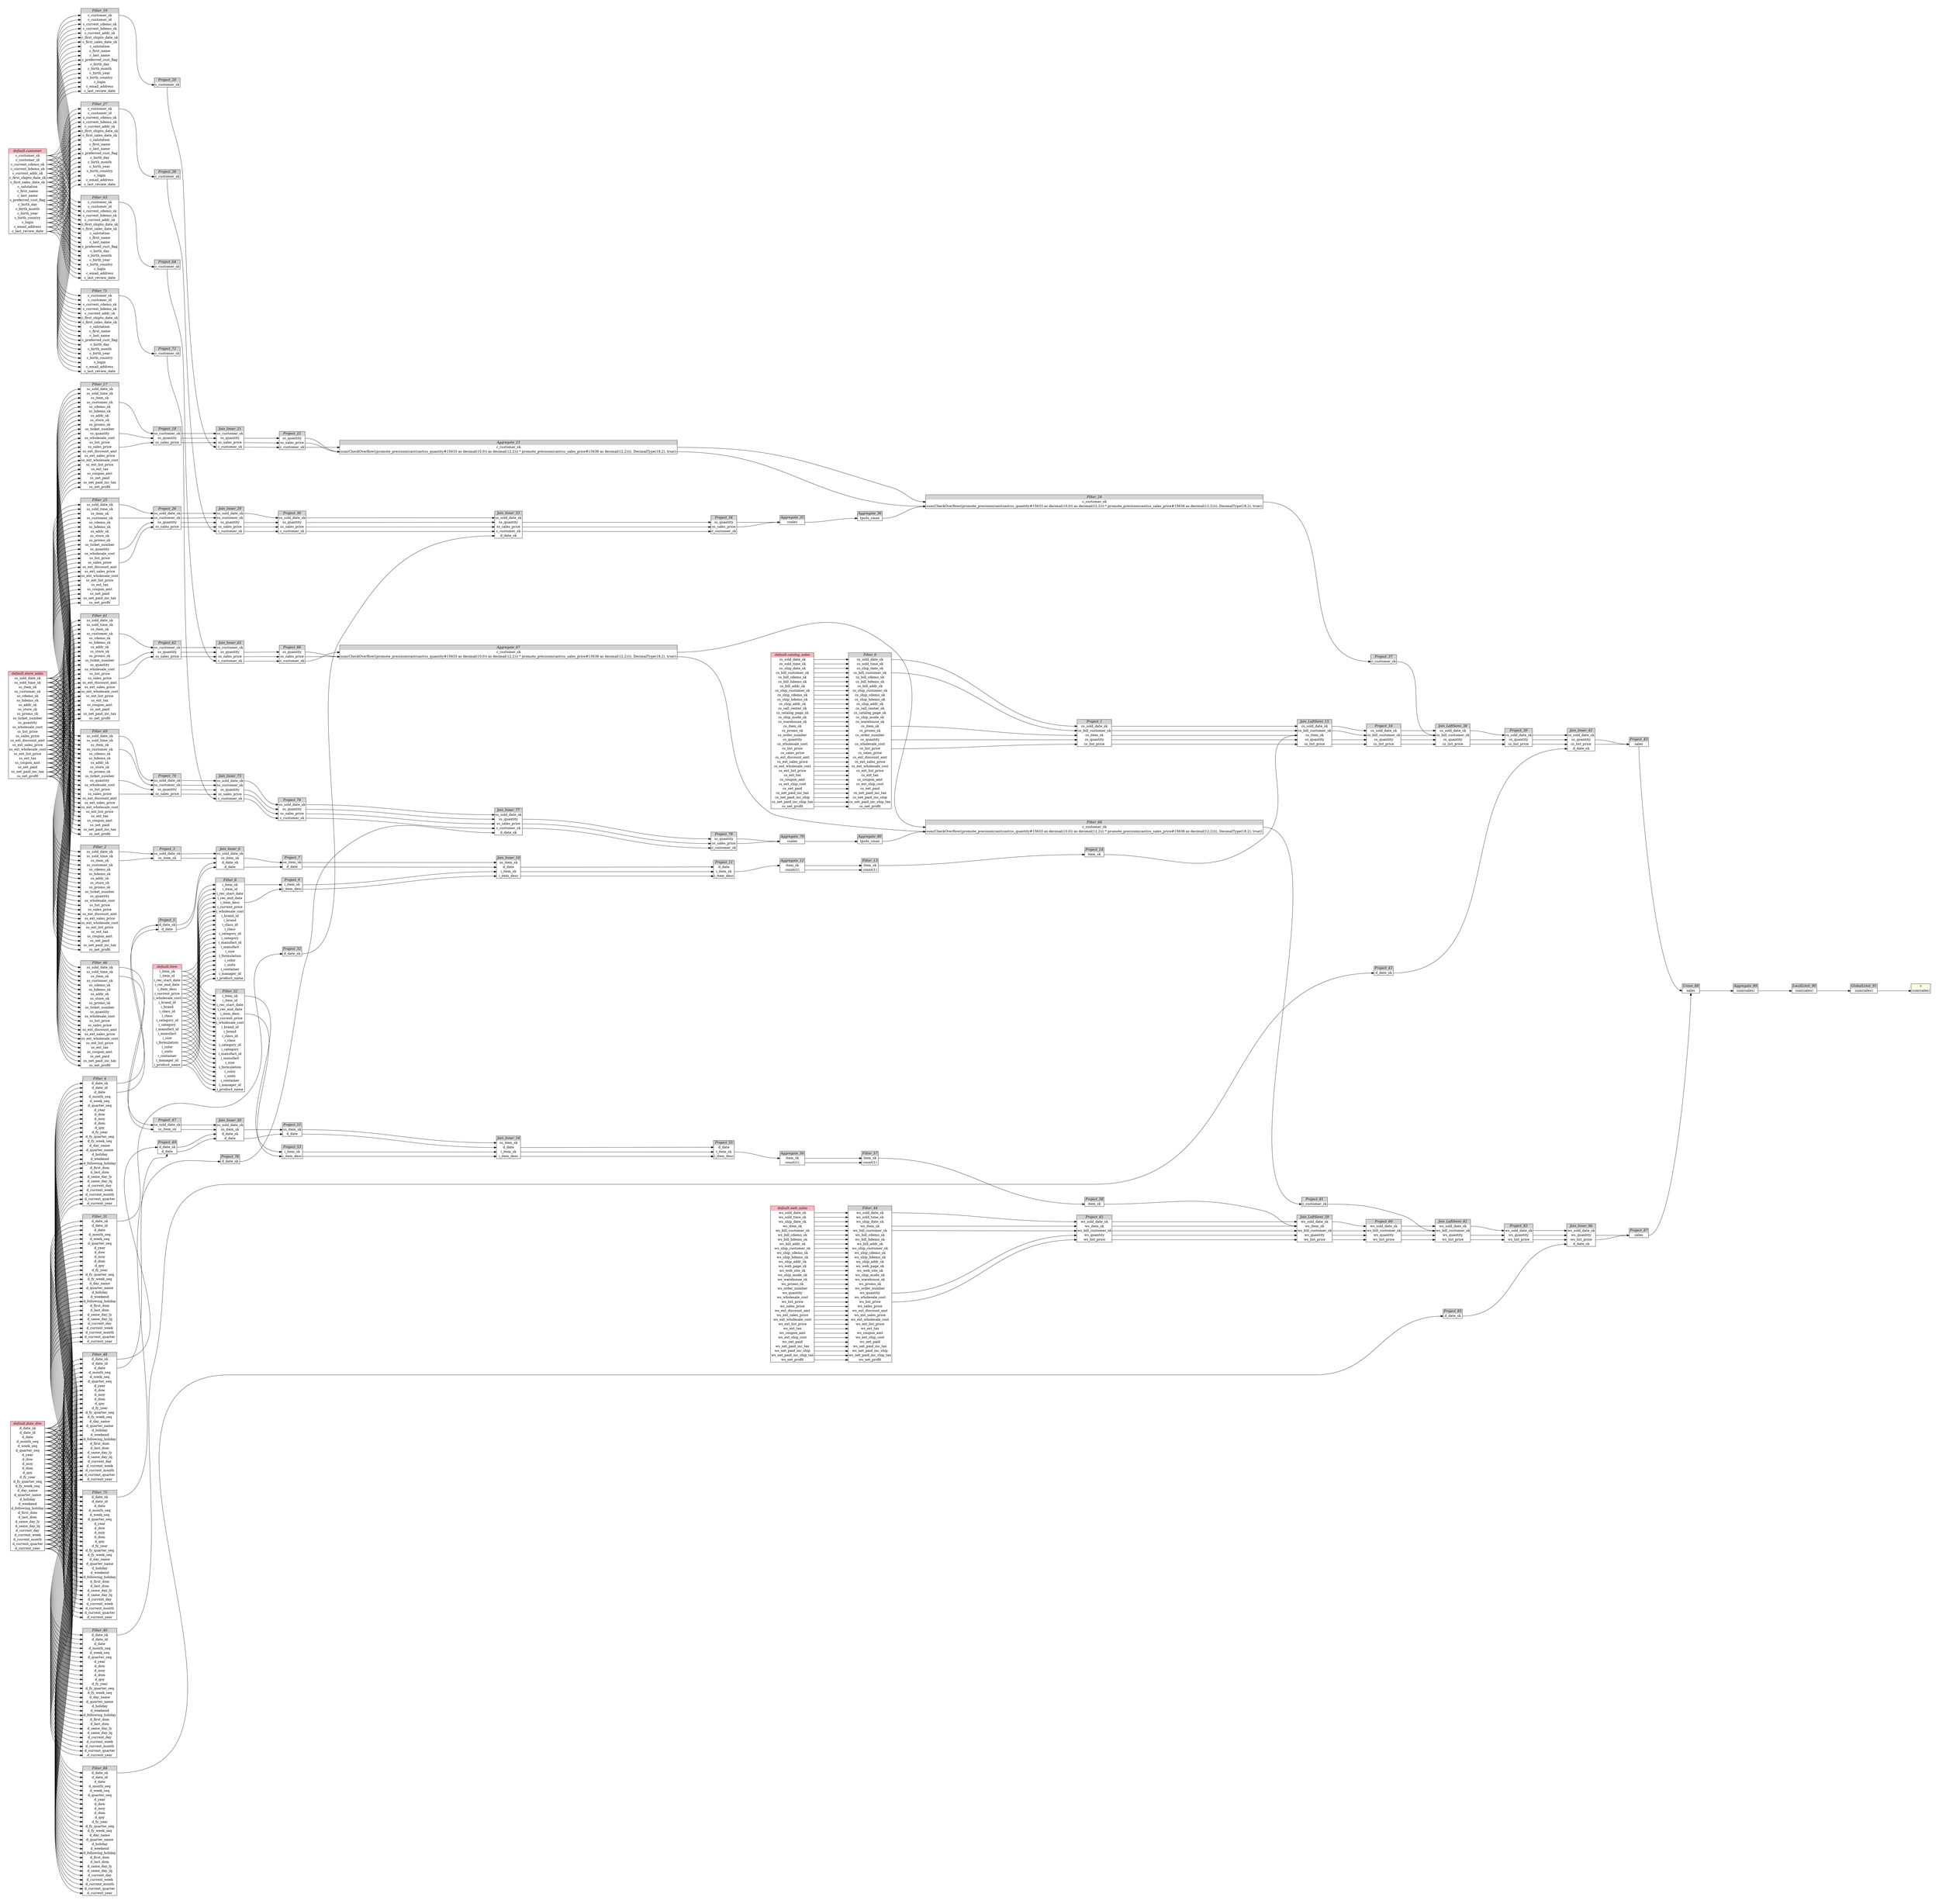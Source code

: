 // Automatically generated by TPCDSFlowTestSuite


digraph {
  graph [pad="0.5", nodesep="0.5", ranksep="2", fontname="Helvetica"];
  node [shape=plain]
  rankdir=LR;

  
"Aggregate_12" [label=<
<table border="1" cellborder="0" cellspacing="0">
  <tr><td bgcolor="lightgray" port="nodeName"><i>Aggregate_12</i></td></tr>
  <tr><td port="0">item_sk</td></tr>
<tr><td port="1">count(1)</td></tr>
</table>>];
     

"Aggregate_23" [label=<
<table border="1" cellborder="0" cellspacing="0">
  <tr><td bgcolor="lightgray" port="nodeName"><i>Aggregate_23</i></td></tr>
  <tr><td port="0">c_customer_sk</td></tr>
<tr><td port="1">sum(CheckOverflow((promote_precision(cast(cast(ss_quantity#15633 as decimal(10,0)) as decimal(12,2))) * promote_precision(cast(ss_sales_price#15636 as decimal(12,2)))), DecimalType(18,2), true))</td></tr>
</table>>];
     

"Aggregate_35" [label=<
<table border="1" cellborder="0" cellspacing="0">
  <tr><td bgcolor="lightgray" port="nodeName"><i>Aggregate_35</i></td></tr>
  <tr><td port="0">csales</td></tr>
</table>>];
     

"Aggregate_36" [label=<
<table border="1" cellborder="0" cellspacing="0">
  <tr><td bgcolor="lightgray" port="nodeName"><i>Aggregate_36</i></td></tr>
  <tr><td port="0">tpcds_cmax</td></tr>
</table>>];
     

"Aggregate_56" [label=<
<table border="1" cellborder="0" cellspacing="0">
  <tr><td bgcolor="lightgray" port="nodeName"><i>Aggregate_56</i></td></tr>
  <tr><td port="0">item_sk</td></tr>
<tr><td port="1">count(1)</td></tr>
</table>>];
     

"Aggregate_67" [label=<
<table border="1" cellborder="0" cellspacing="0">
  <tr><td bgcolor="lightgray" port="nodeName"><i>Aggregate_67</i></td></tr>
  <tr><td port="0">c_customer_sk</td></tr>
<tr><td port="1">sum(CheckOverflow((promote_precision(cast(cast(ss_quantity#15633 as decimal(10,0)) as decimal(12,2))) * promote_precision(cast(ss_sales_price#15636 as decimal(12,2)))), DecimalType(18,2), true))</td></tr>
</table>>];
     

"Aggregate_79" [label=<
<table border="1" cellborder="0" cellspacing="0">
  <tr><td bgcolor="lightgray" port="nodeName"><i>Aggregate_79</i></td></tr>
  <tr><td port="0">csales</td></tr>
</table>>];
     

"Aggregate_80" [label=<
<table border="1" cellborder="0" cellspacing="0">
  <tr><td bgcolor="lightgray" port="nodeName"><i>Aggregate_80</i></td></tr>
  <tr><td port="0">tpcds_cmax</td></tr>
</table>>];
     

"Aggregate_89" [label=<
<table border="1" cellborder="0" cellspacing="0">
  <tr><td bgcolor="lightgray" port="nodeName"><i>Aggregate_89</i></td></tr>
  <tr><td port="0">sum(sales)</td></tr>
</table>>];
     

"Filter_0" [label=<
<table border="1" cellborder="0" cellspacing="0">
  <tr><td bgcolor="lightgray" port="nodeName"><i>Filter_0</i></td></tr>
  <tr><td port="0">cs_sold_date_sk</td></tr>
<tr><td port="1">cs_sold_time_sk</td></tr>
<tr><td port="2">cs_ship_date_sk</td></tr>
<tr><td port="3">cs_bill_customer_sk</td></tr>
<tr><td port="4">cs_bill_cdemo_sk</td></tr>
<tr><td port="5">cs_bill_hdemo_sk</td></tr>
<tr><td port="6">cs_bill_addr_sk</td></tr>
<tr><td port="7">cs_ship_customer_sk</td></tr>
<tr><td port="8">cs_ship_cdemo_sk</td></tr>
<tr><td port="9">cs_ship_hdemo_sk</td></tr>
<tr><td port="10">cs_ship_addr_sk</td></tr>
<tr><td port="11">cs_call_center_sk</td></tr>
<tr><td port="12">cs_catalog_page_sk</td></tr>
<tr><td port="13">cs_ship_mode_sk</td></tr>
<tr><td port="14">cs_warehouse_sk</td></tr>
<tr><td port="15">cs_item_sk</td></tr>
<tr><td port="16">cs_promo_sk</td></tr>
<tr><td port="17">cs_order_number</td></tr>
<tr><td port="18">cs_quantity</td></tr>
<tr><td port="19">cs_wholesale_cost</td></tr>
<tr><td port="20">cs_list_price</td></tr>
<tr><td port="21">cs_sales_price</td></tr>
<tr><td port="22">cs_ext_discount_amt</td></tr>
<tr><td port="23">cs_ext_sales_price</td></tr>
<tr><td port="24">cs_ext_wholesale_cost</td></tr>
<tr><td port="25">cs_ext_list_price</td></tr>
<tr><td port="26">cs_ext_tax</td></tr>
<tr><td port="27">cs_coupon_amt</td></tr>
<tr><td port="28">cs_ext_ship_cost</td></tr>
<tr><td port="29">cs_net_paid</td></tr>
<tr><td port="30">cs_net_paid_inc_tax</td></tr>
<tr><td port="31">cs_net_paid_inc_ship</td></tr>
<tr><td port="32">cs_net_paid_inc_ship_tax</td></tr>
<tr><td port="33">cs_net_profit</td></tr>
</table>>];
     

"Filter_13" [label=<
<table border="1" cellborder="0" cellspacing="0">
  <tr><td bgcolor="lightgray" port="nodeName"><i>Filter_13</i></td></tr>
  <tr><td port="0">item_sk</td></tr>
<tr><td port="1">count(1)</td></tr>
</table>>];
     

"Filter_17" [label=<
<table border="1" cellborder="0" cellspacing="0">
  <tr><td bgcolor="lightgray" port="nodeName"><i>Filter_17</i></td></tr>
  <tr><td port="0">ss_sold_date_sk</td></tr>
<tr><td port="1">ss_sold_time_sk</td></tr>
<tr><td port="2">ss_item_sk</td></tr>
<tr><td port="3">ss_customer_sk</td></tr>
<tr><td port="4">ss_cdemo_sk</td></tr>
<tr><td port="5">ss_hdemo_sk</td></tr>
<tr><td port="6">ss_addr_sk</td></tr>
<tr><td port="7">ss_store_sk</td></tr>
<tr><td port="8">ss_promo_sk</td></tr>
<tr><td port="9">ss_ticket_number</td></tr>
<tr><td port="10">ss_quantity</td></tr>
<tr><td port="11">ss_wholesale_cost</td></tr>
<tr><td port="12">ss_list_price</td></tr>
<tr><td port="13">ss_sales_price</td></tr>
<tr><td port="14">ss_ext_discount_amt</td></tr>
<tr><td port="15">ss_ext_sales_price</td></tr>
<tr><td port="16">ss_ext_wholesale_cost</td></tr>
<tr><td port="17">ss_ext_list_price</td></tr>
<tr><td port="18">ss_ext_tax</td></tr>
<tr><td port="19">ss_coupon_amt</td></tr>
<tr><td port="20">ss_net_paid</td></tr>
<tr><td port="21">ss_net_paid_inc_tax</td></tr>
<tr><td port="22">ss_net_profit</td></tr>
</table>>];
     

"Filter_19" [label=<
<table border="1" cellborder="0" cellspacing="0">
  <tr><td bgcolor="lightgray" port="nodeName"><i>Filter_19</i></td></tr>
  <tr><td port="0">c_customer_sk</td></tr>
<tr><td port="1">c_customer_id</td></tr>
<tr><td port="2">c_current_cdemo_sk</td></tr>
<tr><td port="3">c_current_hdemo_sk</td></tr>
<tr><td port="4">c_current_addr_sk</td></tr>
<tr><td port="5">c_first_shipto_date_sk</td></tr>
<tr><td port="6">c_first_sales_date_sk</td></tr>
<tr><td port="7">c_salutation</td></tr>
<tr><td port="8">c_first_name</td></tr>
<tr><td port="9">c_last_name</td></tr>
<tr><td port="10">c_preferred_cust_flag</td></tr>
<tr><td port="11">c_birth_day</td></tr>
<tr><td port="12">c_birth_month</td></tr>
<tr><td port="13">c_birth_year</td></tr>
<tr><td port="14">c_birth_country</td></tr>
<tr><td port="15">c_login</td></tr>
<tr><td port="16">c_email_address</td></tr>
<tr><td port="17">c_last_review_date</td></tr>
</table>>];
     

"Filter_2" [label=<
<table border="1" cellborder="0" cellspacing="0">
  <tr><td bgcolor="lightgray" port="nodeName"><i>Filter_2</i></td></tr>
  <tr><td port="0">ss_sold_date_sk</td></tr>
<tr><td port="1">ss_sold_time_sk</td></tr>
<tr><td port="2">ss_item_sk</td></tr>
<tr><td port="3">ss_customer_sk</td></tr>
<tr><td port="4">ss_cdemo_sk</td></tr>
<tr><td port="5">ss_hdemo_sk</td></tr>
<tr><td port="6">ss_addr_sk</td></tr>
<tr><td port="7">ss_store_sk</td></tr>
<tr><td port="8">ss_promo_sk</td></tr>
<tr><td port="9">ss_ticket_number</td></tr>
<tr><td port="10">ss_quantity</td></tr>
<tr><td port="11">ss_wholesale_cost</td></tr>
<tr><td port="12">ss_list_price</td></tr>
<tr><td port="13">ss_sales_price</td></tr>
<tr><td port="14">ss_ext_discount_amt</td></tr>
<tr><td port="15">ss_ext_sales_price</td></tr>
<tr><td port="16">ss_ext_wholesale_cost</td></tr>
<tr><td port="17">ss_ext_list_price</td></tr>
<tr><td port="18">ss_ext_tax</td></tr>
<tr><td port="19">ss_coupon_amt</td></tr>
<tr><td port="20">ss_net_paid</td></tr>
<tr><td port="21">ss_net_paid_inc_tax</td></tr>
<tr><td port="22">ss_net_profit</td></tr>
</table>>];
     

"Filter_24" [label=<
<table border="1" cellborder="0" cellspacing="0">
  <tr><td bgcolor="lightgray" port="nodeName"><i>Filter_24</i></td></tr>
  <tr><td port="0">c_customer_sk</td></tr>
<tr><td port="1">sum(CheckOverflow((promote_precision(cast(cast(ss_quantity#15633 as decimal(10,0)) as decimal(12,2))) * promote_precision(cast(ss_sales_price#15636 as decimal(12,2)))), DecimalType(18,2), true))</td></tr>
</table>>];
     

"Filter_25" [label=<
<table border="1" cellborder="0" cellspacing="0">
  <tr><td bgcolor="lightgray" port="nodeName"><i>Filter_25</i></td></tr>
  <tr><td port="0">ss_sold_date_sk</td></tr>
<tr><td port="1">ss_sold_time_sk</td></tr>
<tr><td port="2">ss_item_sk</td></tr>
<tr><td port="3">ss_customer_sk</td></tr>
<tr><td port="4">ss_cdemo_sk</td></tr>
<tr><td port="5">ss_hdemo_sk</td></tr>
<tr><td port="6">ss_addr_sk</td></tr>
<tr><td port="7">ss_store_sk</td></tr>
<tr><td port="8">ss_promo_sk</td></tr>
<tr><td port="9">ss_ticket_number</td></tr>
<tr><td port="10">ss_quantity</td></tr>
<tr><td port="11">ss_wholesale_cost</td></tr>
<tr><td port="12">ss_list_price</td></tr>
<tr><td port="13">ss_sales_price</td></tr>
<tr><td port="14">ss_ext_discount_amt</td></tr>
<tr><td port="15">ss_ext_sales_price</td></tr>
<tr><td port="16">ss_ext_wholesale_cost</td></tr>
<tr><td port="17">ss_ext_list_price</td></tr>
<tr><td port="18">ss_ext_tax</td></tr>
<tr><td port="19">ss_coupon_amt</td></tr>
<tr><td port="20">ss_net_paid</td></tr>
<tr><td port="21">ss_net_paid_inc_tax</td></tr>
<tr><td port="22">ss_net_profit</td></tr>
</table>>];
     

"Filter_27" [label=<
<table border="1" cellborder="0" cellspacing="0">
  <tr><td bgcolor="lightgray" port="nodeName"><i>Filter_27</i></td></tr>
  <tr><td port="0">c_customer_sk</td></tr>
<tr><td port="1">c_customer_id</td></tr>
<tr><td port="2">c_current_cdemo_sk</td></tr>
<tr><td port="3">c_current_hdemo_sk</td></tr>
<tr><td port="4">c_current_addr_sk</td></tr>
<tr><td port="5">c_first_shipto_date_sk</td></tr>
<tr><td port="6">c_first_sales_date_sk</td></tr>
<tr><td port="7">c_salutation</td></tr>
<tr><td port="8">c_first_name</td></tr>
<tr><td port="9">c_last_name</td></tr>
<tr><td port="10">c_preferred_cust_flag</td></tr>
<tr><td port="11">c_birth_day</td></tr>
<tr><td port="12">c_birth_month</td></tr>
<tr><td port="13">c_birth_year</td></tr>
<tr><td port="14">c_birth_country</td></tr>
<tr><td port="15">c_login</td></tr>
<tr><td port="16">c_email_address</td></tr>
<tr><td port="17">c_last_review_date</td></tr>
</table>>];
     

"Filter_31" [label=<
<table border="1" cellborder="0" cellspacing="0">
  <tr><td bgcolor="lightgray" port="nodeName"><i>Filter_31</i></td></tr>
  <tr><td port="0">d_date_sk</td></tr>
<tr><td port="1">d_date_id</td></tr>
<tr><td port="2">d_date</td></tr>
<tr><td port="3">d_month_seq</td></tr>
<tr><td port="4">d_week_seq</td></tr>
<tr><td port="5">d_quarter_seq</td></tr>
<tr><td port="6">d_year</td></tr>
<tr><td port="7">d_dow</td></tr>
<tr><td port="8">d_moy</td></tr>
<tr><td port="9">d_dom</td></tr>
<tr><td port="10">d_qoy</td></tr>
<tr><td port="11">d_fy_year</td></tr>
<tr><td port="12">d_fy_quarter_seq</td></tr>
<tr><td port="13">d_fy_week_seq</td></tr>
<tr><td port="14">d_day_name</td></tr>
<tr><td port="15">d_quarter_name</td></tr>
<tr><td port="16">d_holiday</td></tr>
<tr><td port="17">d_weekend</td></tr>
<tr><td port="18">d_following_holiday</td></tr>
<tr><td port="19">d_first_dom</td></tr>
<tr><td port="20">d_last_dom</td></tr>
<tr><td port="21">d_same_day_ly</td></tr>
<tr><td port="22">d_same_day_lq</td></tr>
<tr><td port="23">d_current_day</td></tr>
<tr><td port="24">d_current_week</td></tr>
<tr><td port="25">d_current_month</td></tr>
<tr><td port="26">d_current_quarter</td></tr>
<tr><td port="27">d_current_year</td></tr>
</table>>];
     

"Filter_4" [label=<
<table border="1" cellborder="0" cellspacing="0">
  <tr><td bgcolor="lightgray" port="nodeName"><i>Filter_4</i></td></tr>
  <tr><td port="0">d_date_sk</td></tr>
<tr><td port="1">d_date_id</td></tr>
<tr><td port="2">d_date</td></tr>
<tr><td port="3">d_month_seq</td></tr>
<tr><td port="4">d_week_seq</td></tr>
<tr><td port="5">d_quarter_seq</td></tr>
<tr><td port="6">d_year</td></tr>
<tr><td port="7">d_dow</td></tr>
<tr><td port="8">d_moy</td></tr>
<tr><td port="9">d_dom</td></tr>
<tr><td port="10">d_qoy</td></tr>
<tr><td port="11">d_fy_year</td></tr>
<tr><td port="12">d_fy_quarter_seq</td></tr>
<tr><td port="13">d_fy_week_seq</td></tr>
<tr><td port="14">d_day_name</td></tr>
<tr><td port="15">d_quarter_name</td></tr>
<tr><td port="16">d_holiday</td></tr>
<tr><td port="17">d_weekend</td></tr>
<tr><td port="18">d_following_holiday</td></tr>
<tr><td port="19">d_first_dom</td></tr>
<tr><td port="20">d_last_dom</td></tr>
<tr><td port="21">d_same_day_ly</td></tr>
<tr><td port="22">d_same_day_lq</td></tr>
<tr><td port="23">d_current_day</td></tr>
<tr><td port="24">d_current_week</td></tr>
<tr><td port="25">d_current_month</td></tr>
<tr><td port="26">d_current_quarter</td></tr>
<tr><td port="27">d_current_year</td></tr>
</table>>];
     

"Filter_40" [label=<
<table border="1" cellborder="0" cellspacing="0">
  <tr><td bgcolor="lightgray" port="nodeName"><i>Filter_40</i></td></tr>
  <tr><td port="0">d_date_sk</td></tr>
<tr><td port="1">d_date_id</td></tr>
<tr><td port="2">d_date</td></tr>
<tr><td port="3">d_month_seq</td></tr>
<tr><td port="4">d_week_seq</td></tr>
<tr><td port="5">d_quarter_seq</td></tr>
<tr><td port="6">d_year</td></tr>
<tr><td port="7">d_dow</td></tr>
<tr><td port="8">d_moy</td></tr>
<tr><td port="9">d_dom</td></tr>
<tr><td port="10">d_qoy</td></tr>
<tr><td port="11">d_fy_year</td></tr>
<tr><td port="12">d_fy_quarter_seq</td></tr>
<tr><td port="13">d_fy_week_seq</td></tr>
<tr><td port="14">d_day_name</td></tr>
<tr><td port="15">d_quarter_name</td></tr>
<tr><td port="16">d_holiday</td></tr>
<tr><td port="17">d_weekend</td></tr>
<tr><td port="18">d_following_holiday</td></tr>
<tr><td port="19">d_first_dom</td></tr>
<tr><td port="20">d_last_dom</td></tr>
<tr><td port="21">d_same_day_ly</td></tr>
<tr><td port="22">d_same_day_lq</td></tr>
<tr><td port="23">d_current_day</td></tr>
<tr><td port="24">d_current_week</td></tr>
<tr><td port="25">d_current_month</td></tr>
<tr><td port="26">d_current_quarter</td></tr>
<tr><td port="27">d_current_year</td></tr>
</table>>];
     

"Filter_44" [label=<
<table border="1" cellborder="0" cellspacing="0">
  <tr><td bgcolor="lightgray" port="nodeName"><i>Filter_44</i></td></tr>
  <tr><td port="0">ws_sold_date_sk</td></tr>
<tr><td port="1">ws_sold_time_sk</td></tr>
<tr><td port="2">ws_ship_date_sk</td></tr>
<tr><td port="3">ws_item_sk</td></tr>
<tr><td port="4">ws_bill_customer_sk</td></tr>
<tr><td port="5">ws_bill_cdemo_sk</td></tr>
<tr><td port="6">ws_bill_hdemo_sk</td></tr>
<tr><td port="7">ws_bill_addr_sk</td></tr>
<tr><td port="8">ws_ship_customer_sk</td></tr>
<tr><td port="9">ws_ship_cdemo_sk</td></tr>
<tr><td port="10">ws_ship_hdemo_sk</td></tr>
<tr><td port="11">ws_ship_addr_sk</td></tr>
<tr><td port="12">ws_web_page_sk</td></tr>
<tr><td port="13">ws_web_site_sk</td></tr>
<tr><td port="14">ws_ship_mode_sk</td></tr>
<tr><td port="15">ws_warehouse_sk</td></tr>
<tr><td port="16">ws_promo_sk</td></tr>
<tr><td port="17">ws_order_number</td></tr>
<tr><td port="18">ws_quantity</td></tr>
<tr><td port="19">ws_wholesale_cost</td></tr>
<tr><td port="20">ws_list_price</td></tr>
<tr><td port="21">ws_sales_price</td></tr>
<tr><td port="22">ws_ext_discount_amt</td></tr>
<tr><td port="23">ws_ext_sales_price</td></tr>
<tr><td port="24">ws_ext_wholesale_cost</td></tr>
<tr><td port="25">ws_ext_list_price</td></tr>
<tr><td port="26">ws_ext_tax</td></tr>
<tr><td port="27">ws_coupon_amt</td></tr>
<tr><td port="28">ws_ext_ship_cost</td></tr>
<tr><td port="29">ws_net_paid</td></tr>
<tr><td port="30">ws_net_paid_inc_tax</td></tr>
<tr><td port="31">ws_net_paid_inc_ship</td></tr>
<tr><td port="32">ws_net_paid_inc_ship_tax</td></tr>
<tr><td port="33">ws_net_profit</td></tr>
</table>>];
     

"Filter_46" [label=<
<table border="1" cellborder="0" cellspacing="0">
  <tr><td bgcolor="lightgray" port="nodeName"><i>Filter_46</i></td></tr>
  <tr><td port="0">ss_sold_date_sk</td></tr>
<tr><td port="1">ss_sold_time_sk</td></tr>
<tr><td port="2">ss_item_sk</td></tr>
<tr><td port="3">ss_customer_sk</td></tr>
<tr><td port="4">ss_cdemo_sk</td></tr>
<tr><td port="5">ss_hdemo_sk</td></tr>
<tr><td port="6">ss_addr_sk</td></tr>
<tr><td port="7">ss_store_sk</td></tr>
<tr><td port="8">ss_promo_sk</td></tr>
<tr><td port="9">ss_ticket_number</td></tr>
<tr><td port="10">ss_quantity</td></tr>
<tr><td port="11">ss_wholesale_cost</td></tr>
<tr><td port="12">ss_list_price</td></tr>
<tr><td port="13">ss_sales_price</td></tr>
<tr><td port="14">ss_ext_discount_amt</td></tr>
<tr><td port="15">ss_ext_sales_price</td></tr>
<tr><td port="16">ss_ext_wholesale_cost</td></tr>
<tr><td port="17">ss_ext_list_price</td></tr>
<tr><td port="18">ss_ext_tax</td></tr>
<tr><td port="19">ss_coupon_amt</td></tr>
<tr><td port="20">ss_net_paid</td></tr>
<tr><td port="21">ss_net_paid_inc_tax</td></tr>
<tr><td port="22">ss_net_profit</td></tr>
</table>>];
     

"Filter_48" [label=<
<table border="1" cellborder="0" cellspacing="0">
  <tr><td bgcolor="lightgray" port="nodeName"><i>Filter_48</i></td></tr>
  <tr><td port="0">d_date_sk</td></tr>
<tr><td port="1">d_date_id</td></tr>
<tr><td port="2">d_date</td></tr>
<tr><td port="3">d_month_seq</td></tr>
<tr><td port="4">d_week_seq</td></tr>
<tr><td port="5">d_quarter_seq</td></tr>
<tr><td port="6">d_year</td></tr>
<tr><td port="7">d_dow</td></tr>
<tr><td port="8">d_moy</td></tr>
<tr><td port="9">d_dom</td></tr>
<tr><td port="10">d_qoy</td></tr>
<tr><td port="11">d_fy_year</td></tr>
<tr><td port="12">d_fy_quarter_seq</td></tr>
<tr><td port="13">d_fy_week_seq</td></tr>
<tr><td port="14">d_day_name</td></tr>
<tr><td port="15">d_quarter_name</td></tr>
<tr><td port="16">d_holiday</td></tr>
<tr><td port="17">d_weekend</td></tr>
<tr><td port="18">d_following_holiday</td></tr>
<tr><td port="19">d_first_dom</td></tr>
<tr><td port="20">d_last_dom</td></tr>
<tr><td port="21">d_same_day_ly</td></tr>
<tr><td port="22">d_same_day_lq</td></tr>
<tr><td port="23">d_current_day</td></tr>
<tr><td port="24">d_current_week</td></tr>
<tr><td port="25">d_current_month</td></tr>
<tr><td port="26">d_current_quarter</td></tr>
<tr><td port="27">d_current_year</td></tr>
</table>>];
     

"Filter_52" [label=<
<table border="1" cellborder="0" cellspacing="0">
  <tr><td bgcolor="lightgray" port="nodeName"><i>Filter_52</i></td></tr>
  <tr><td port="0">i_item_sk</td></tr>
<tr><td port="1">i_item_id</td></tr>
<tr><td port="2">i_rec_start_date</td></tr>
<tr><td port="3">i_rec_end_date</td></tr>
<tr><td port="4">i_item_desc</td></tr>
<tr><td port="5">i_current_price</td></tr>
<tr><td port="6">i_wholesale_cost</td></tr>
<tr><td port="7">i_brand_id</td></tr>
<tr><td port="8">i_brand</td></tr>
<tr><td port="9">i_class_id</td></tr>
<tr><td port="10">i_class</td></tr>
<tr><td port="11">i_category_id</td></tr>
<tr><td port="12">i_category</td></tr>
<tr><td port="13">i_manufact_id</td></tr>
<tr><td port="14">i_manufact</td></tr>
<tr><td port="15">i_size</td></tr>
<tr><td port="16">i_formulation</td></tr>
<tr><td port="17">i_color</td></tr>
<tr><td port="18">i_units</td></tr>
<tr><td port="19">i_container</td></tr>
<tr><td port="20">i_manager_id</td></tr>
<tr><td port="21">i_product_name</td></tr>
</table>>];
     

"Filter_57" [label=<
<table border="1" cellborder="0" cellspacing="0">
  <tr><td bgcolor="lightgray" port="nodeName"><i>Filter_57</i></td></tr>
  <tr><td port="0">item_sk</td></tr>
<tr><td port="1">count(1)</td></tr>
</table>>];
     

"Filter_61" [label=<
<table border="1" cellborder="0" cellspacing="0">
  <tr><td bgcolor="lightgray" port="nodeName"><i>Filter_61</i></td></tr>
  <tr><td port="0">ss_sold_date_sk</td></tr>
<tr><td port="1">ss_sold_time_sk</td></tr>
<tr><td port="2">ss_item_sk</td></tr>
<tr><td port="3">ss_customer_sk</td></tr>
<tr><td port="4">ss_cdemo_sk</td></tr>
<tr><td port="5">ss_hdemo_sk</td></tr>
<tr><td port="6">ss_addr_sk</td></tr>
<tr><td port="7">ss_store_sk</td></tr>
<tr><td port="8">ss_promo_sk</td></tr>
<tr><td port="9">ss_ticket_number</td></tr>
<tr><td port="10">ss_quantity</td></tr>
<tr><td port="11">ss_wholesale_cost</td></tr>
<tr><td port="12">ss_list_price</td></tr>
<tr><td port="13">ss_sales_price</td></tr>
<tr><td port="14">ss_ext_discount_amt</td></tr>
<tr><td port="15">ss_ext_sales_price</td></tr>
<tr><td port="16">ss_ext_wholesale_cost</td></tr>
<tr><td port="17">ss_ext_list_price</td></tr>
<tr><td port="18">ss_ext_tax</td></tr>
<tr><td port="19">ss_coupon_amt</td></tr>
<tr><td port="20">ss_net_paid</td></tr>
<tr><td port="21">ss_net_paid_inc_tax</td></tr>
<tr><td port="22">ss_net_profit</td></tr>
</table>>];
     

"Filter_63" [label=<
<table border="1" cellborder="0" cellspacing="0">
  <tr><td bgcolor="lightgray" port="nodeName"><i>Filter_63</i></td></tr>
  <tr><td port="0">c_customer_sk</td></tr>
<tr><td port="1">c_customer_id</td></tr>
<tr><td port="2">c_current_cdemo_sk</td></tr>
<tr><td port="3">c_current_hdemo_sk</td></tr>
<tr><td port="4">c_current_addr_sk</td></tr>
<tr><td port="5">c_first_shipto_date_sk</td></tr>
<tr><td port="6">c_first_sales_date_sk</td></tr>
<tr><td port="7">c_salutation</td></tr>
<tr><td port="8">c_first_name</td></tr>
<tr><td port="9">c_last_name</td></tr>
<tr><td port="10">c_preferred_cust_flag</td></tr>
<tr><td port="11">c_birth_day</td></tr>
<tr><td port="12">c_birth_month</td></tr>
<tr><td port="13">c_birth_year</td></tr>
<tr><td port="14">c_birth_country</td></tr>
<tr><td port="15">c_login</td></tr>
<tr><td port="16">c_email_address</td></tr>
<tr><td port="17">c_last_review_date</td></tr>
</table>>];
     

"Filter_68" [label=<
<table border="1" cellborder="0" cellspacing="0">
  <tr><td bgcolor="lightgray" port="nodeName"><i>Filter_68</i></td></tr>
  <tr><td port="0">c_customer_sk</td></tr>
<tr><td port="1">sum(CheckOverflow((promote_precision(cast(cast(ss_quantity#15633 as decimal(10,0)) as decimal(12,2))) * promote_precision(cast(ss_sales_price#15636 as decimal(12,2)))), DecimalType(18,2), true))</td></tr>
</table>>];
     

"Filter_69" [label=<
<table border="1" cellborder="0" cellspacing="0">
  <tr><td bgcolor="lightgray" port="nodeName"><i>Filter_69</i></td></tr>
  <tr><td port="0">ss_sold_date_sk</td></tr>
<tr><td port="1">ss_sold_time_sk</td></tr>
<tr><td port="2">ss_item_sk</td></tr>
<tr><td port="3">ss_customer_sk</td></tr>
<tr><td port="4">ss_cdemo_sk</td></tr>
<tr><td port="5">ss_hdemo_sk</td></tr>
<tr><td port="6">ss_addr_sk</td></tr>
<tr><td port="7">ss_store_sk</td></tr>
<tr><td port="8">ss_promo_sk</td></tr>
<tr><td port="9">ss_ticket_number</td></tr>
<tr><td port="10">ss_quantity</td></tr>
<tr><td port="11">ss_wholesale_cost</td></tr>
<tr><td port="12">ss_list_price</td></tr>
<tr><td port="13">ss_sales_price</td></tr>
<tr><td port="14">ss_ext_discount_amt</td></tr>
<tr><td port="15">ss_ext_sales_price</td></tr>
<tr><td port="16">ss_ext_wholesale_cost</td></tr>
<tr><td port="17">ss_ext_list_price</td></tr>
<tr><td port="18">ss_ext_tax</td></tr>
<tr><td port="19">ss_coupon_amt</td></tr>
<tr><td port="20">ss_net_paid</td></tr>
<tr><td port="21">ss_net_paid_inc_tax</td></tr>
<tr><td port="22">ss_net_profit</td></tr>
</table>>];
     

"Filter_71" [label=<
<table border="1" cellborder="0" cellspacing="0">
  <tr><td bgcolor="lightgray" port="nodeName"><i>Filter_71</i></td></tr>
  <tr><td port="0">c_customer_sk</td></tr>
<tr><td port="1">c_customer_id</td></tr>
<tr><td port="2">c_current_cdemo_sk</td></tr>
<tr><td port="3">c_current_hdemo_sk</td></tr>
<tr><td port="4">c_current_addr_sk</td></tr>
<tr><td port="5">c_first_shipto_date_sk</td></tr>
<tr><td port="6">c_first_sales_date_sk</td></tr>
<tr><td port="7">c_salutation</td></tr>
<tr><td port="8">c_first_name</td></tr>
<tr><td port="9">c_last_name</td></tr>
<tr><td port="10">c_preferred_cust_flag</td></tr>
<tr><td port="11">c_birth_day</td></tr>
<tr><td port="12">c_birth_month</td></tr>
<tr><td port="13">c_birth_year</td></tr>
<tr><td port="14">c_birth_country</td></tr>
<tr><td port="15">c_login</td></tr>
<tr><td port="16">c_email_address</td></tr>
<tr><td port="17">c_last_review_date</td></tr>
</table>>];
     

"Filter_75" [label=<
<table border="1" cellborder="0" cellspacing="0">
  <tr><td bgcolor="lightgray" port="nodeName"><i>Filter_75</i></td></tr>
  <tr><td port="0">d_date_sk</td></tr>
<tr><td port="1">d_date_id</td></tr>
<tr><td port="2">d_date</td></tr>
<tr><td port="3">d_month_seq</td></tr>
<tr><td port="4">d_week_seq</td></tr>
<tr><td port="5">d_quarter_seq</td></tr>
<tr><td port="6">d_year</td></tr>
<tr><td port="7">d_dow</td></tr>
<tr><td port="8">d_moy</td></tr>
<tr><td port="9">d_dom</td></tr>
<tr><td port="10">d_qoy</td></tr>
<tr><td port="11">d_fy_year</td></tr>
<tr><td port="12">d_fy_quarter_seq</td></tr>
<tr><td port="13">d_fy_week_seq</td></tr>
<tr><td port="14">d_day_name</td></tr>
<tr><td port="15">d_quarter_name</td></tr>
<tr><td port="16">d_holiday</td></tr>
<tr><td port="17">d_weekend</td></tr>
<tr><td port="18">d_following_holiday</td></tr>
<tr><td port="19">d_first_dom</td></tr>
<tr><td port="20">d_last_dom</td></tr>
<tr><td port="21">d_same_day_ly</td></tr>
<tr><td port="22">d_same_day_lq</td></tr>
<tr><td port="23">d_current_day</td></tr>
<tr><td port="24">d_current_week</td></tr>
<tr><td port="25">d_current_month</td></tr>
<tr><td port="26">d_current_quarter</td></tr>
<tr><td port="27">d_current_year</td></tr>
</table>>];
     

"Filter_8" [label=<
<table border="1" cellborder="0" cellspacing="0">
  <tr><td bgcolor="lightgray" port="nodeName"><i>Filter_8</i></td></tr>
  <tr><td port="0">i_item_sk</td></tr>
<tr><td port="1">i_item_id</td></tr>
<tr><td port="2">i_rec_start_date</td></tr>
<tr><td port="3">i_rec_end_date</td></tr>
<tr><td port="4">i_item_desc</td></tr>
<tr><td port="5">i_current_price</td></tr>
<tr><td port="6">i_wholesale_cost</td></tr>
<tr><td port="7">i_brand_id</td></tr>
<tr><td port="8">i_brand</td></tr>
<tr><td port="9">i_class_id</td></tr>
<tr><td port="10">i_class</td></tr>
<tr><td port="11">i_category_id</td></tr>
<tr><td port="12">i_category</td></tr>
<tr><td port="13">i_manufact_id</td></tr>
<tr><td port="14">i_manufact</td></tr>
<tr><td port="15">i_size</td></tr>
<tr><td port="16">i_formulation</td></tr>
<tr><td port="17">i_color</td></tr>
<tr><td port="18">i_units</td></tr>
<tr><td port="19">i_container</td></tr>
<tr><td port="20">i_manager_id</td></tr>
<tr><td port="21">i_product_name</td></tr>
</table>>];
     

"Filter_84" [label=<
<table border="1" cellborder="0" cellspacing="0">
  <tr><td bgcolor="lightgray" port="nodeName"><i>Filter_84</i></td></tr>
  <tr><td port="0">d_date_sk</td></tr>
<tr><td port="1">d_date_id</td></tr>
<tr><td port="2">d_date</td></tr>
<tr><td port="3">d_month_seq</td></tr>
<tr><td port="4">d_week_seq</td></tr>
<tr><td port="5">d_quarter_seq</td></tr>
<tr><td port="6">d_year</td></tr>
<tr><td port="7">d_dow</td></tr>
<tr><td port="8">d_moy</td></tr>
<tr><td port="9">d_dom</td></tr>
<tr><td port="10">d_qoy</td></tr>
<tr><td port="11">d_fy_year</td></tr>
<tr><td port="12">d_fy_quarter_seq</td></tr>
<tr><td port="13">d_fy_week_seq</td></tr>
<tr><td port="14">d_day_name</td></tr>
<tr><td port="15">d_quarter_name</td></tr>
<tr><td port="16">d_holiday</td></tr>
<tr><td port="17">d_weekend</td></tr>
<tr><td port="18">d_following_holiday</td></tr>
<tr><td port="19">d_first_dom</td></tr>
<tr><td port="20">d_last_dom</td></tr>
<tr><td port="21">d_same_day_ly</td></tr>
<tr><td port="22">d_same_day_lq</td></tr>
<tr><td port="23">d_current_day</td></tr>
<tr><td port="24">d_current_week</td></tr>
<tr><td port="25">d_current_month</td></tr>
<tr><td port="26">d_current_quarter</td></tr>
<tr><td port="27">d_current_year</td></tr>
</table>>];
     

"GlobalLimit_91" [label=<
<table border="1" cellborder="0" cellspacing="0">
  <tr><td bgcolor="lightgray" port="nodeName"><i>GlobalLimit_91</i></td></tr>
  <tr><td port="0">sum(sales)</td></tr>
</table>>];
     

"Join_Inner_10" [label=<
<table border="1" cellborder="0" cellspacing="0">
  <tr><td bgcolor="lightgray" port="nodeName"><i>Join_Inner_10</i></td></tr>
  <tr><td port="0">ss_item_sk</td></tr>
<tr><td port="1">d_date</td></tr>
<tr><td port="2">i_item_sk</td></tr>
<tr><td port="3">i_item_desc</td></tr>
</table>>];
     

"Join_Inner_21" [label=<
<table border="1" cellborder="0" cellspacing="0">
  <tr><td bgcolor="lightgray" port="nodeName"><i>Join_Inner_21</i></td></tr>
  <tr><td port="0">ss_customer_sk</td></tr>
<tr><td port="1">ss_quantity</td></tr>
<tr><td port="2">ss_sales_price</td></tr>
<tr><td port="3">c_customer_sk</td></tr>
</table>>];
     

"Join_Inner_29" [label=<
<table border="1" cellborder="0" cellspacing="0">
  <tr><td bgcolor="lightgray" port="nodeName"><i>Join_Inner_29</i></td></tr>
  <tr><td port="0">ss_sold_date_sk</td></tr>
<tr><td port="1">ss_customer_sk</td></tr>
<tr><td port="2">ss_quantity</td></tr>
<tr><td port="3">ss_sales_price</td></tr>
<tr><td port="4">c_customer_sk</td></tr>
</table>>];
     

"Join_Inner_33" [label=<
<table border="1" cellborder="0" cellspacing="0">
  <tr><td bgcolor="lightgray" port="nodeName"><i>Join_Inner_33</i></td></tr>
  <tr><td port="0">ss_sold_date_sk</td></tr>
<tr><td port="1">ss_quantity</td></tr>
<tr><td port="2">ss_sales_price</td></tr>
<tr><td port="3">c_customer_sk</td></tr>
<tr><td port="4">d_date_sk</td></tr>
</table>>];
     

"Join_Inner_42" [label=<
<table border="1" cellborder="0" cellspacing="0">
  <tr><td bgcolor="lightgray" port="nodeName"><i>Join_Inner_42</i></td></tr>
  <tr><td port="0">cs_sold_date_sk</td></tr>
<tr><td port="1">cs_quantity</td></tr>
<tr><td port="2">cs_list_price</td></tr>
<tr><td port="3">d_date_sk</td></tr>
</table>>];
     

"Join_Inner_50" [label=<
<table border="1" cellborder="0" cellspacing="0">
  <tr><td bgcolor="lightgray" port="nodeName"><i>Join_Inner_50</i></td></tr>
  <tr><td port="0">ss_sold_date_sk</td></tr>
<tr><td port="1">ss_item_sk</td></tr>
<tr><td port="2">d_date_sk</td></tr>
<tr><td port="3">d_date</td></tr>
</table>>];
     

"Join_Inner_54" [label=<
<table border="1" cellborder="0" cellspacing="0">
  <tr><td bgcolor="lightgray" port="nodeName"><i>Join_Inner_54</i></td></tr>
  <tr><td port="0">ss_item_sk</td></tr>
<tr><td port="1">d_date</td></tr>
<tr><td port="2">i_item_sk</td></tr>
<tr><td port="3">i_item_desc</td></tr>
</table>>];
     

"Join_Inner_6" [label=<
<table border="1" cellborder="0" cellspacing="0">
  <tr><td bgcolor="lightgray" port="nodeName"><i>Join_Inner_6</i></td></tr>
  <tr><td port="0">ss_sold_date_sk</td></tr>
<tr><td port="1">ss_item_sk</td></tr>
<tr><td port="2">d_date_sk</td></tr>
<tr><td port="3">d_date</td></tr>
</table>>];
     

"Join_Inner_65" [label=<
<table border="1" cellborder="0" cellspacing="0">
  <tr><td bgcolor="lightgray" port="nodeName"><i>Join_Inner_65</i></td></tr>
  <tr><td port="0">ss_customer_sk</td></tr>
<tr><td port="1">ss_quantity</td></tr>
<tr><td port="2">ss_sales_price</td></tr>
<tr><td port="3">c_customer_sk</td></tr>
</table>>];
     

"Join_Inner_73" [label=<
<table border="1" cellborder="0" cellspacing="0">
  <tr><td bgcolor="lightgray" port="nodeName"><i>Join_Inner_73</i></td></tr>
  <tr><td port="0">ss_sold_date_sk</td></tr>
<tr><td port="1">ss_customer_sk</td></tr>
<tr><td port="2">ss_quantity</td></tr>
<tr><td port="3">ss_sales_price</td></tr>
<tr><td port="4">c_customer_sk</td></tr>
</table>>];
     

"Join_Inner_77" [label=<
<table border="1" cellborder="0" cellspacing="0">
  <tr><td bgcolor="lightgray" port="nodeName"><i>Join_Inner_77</i></td></tr>
  <tr><td port="0">ss_sold_date_sk</td></tr>
<tr><td port="1">ss_quantity</td></tr>
<tr><td port="2">ss_sales_price</td></tr>
<tr><td port="3">c_customer_sk</td></tr>
<tr><td port="4">d_date_sk</td></tr>
</table>>];
     

"Join_Inner_86" [label=<
<table border="1" cellborder="0" cellspacing="0">
  <tr><td bgcolor="lightgray" port="nodeName"><i>Join_Inner_86</i></td></tr>
  <tr><td port="0">ws_sold_date_sk</td></tr>
<tr><td port="1">ws_quantity</td></tr>
<tr><td port="2">ws_list_price</td></tr>
<tr><td port="3">d_date_sk</td></tr>
</table>>];
     

"Join_LeftSemi_15" [label=<
<table border="1" cellborder="0" cellspacing="0">
  <tr><td bgcolor="lightgray" port="nodeName"><i>Join_LeftSemi_15</i></td></tr>
  <tr><td port="0">cs_sold_date_sk</td></tr>
<tr><td port="1">cs_bill_customer_sk</td></tr>
<tr><td port="2">cs_item_sk</td></tr>
<tr><td port="3">cs_quantity</td></tr>
<tr><td port="4">cs_list_price</td></tr>
</table>>];
     

"Join_LeftSemi_38" [label=<
<table border="1" cellborder="0" cellspacing="0">
  <tr><td bgcolor="lightgray" port="nodeName"><i>Join_LeftSemi_38</i></td></tr>
  <tr><td port="0">cs_sold_date_sk</td></tr>
<tr><td port="1">cs_bill_customer_sk</td></tr>
<tr><td port="2">cs_quantity</td></tr>
<tr><td port="3">cs_list_price</td></tr>
</table>>];
     

"Join_LeftSemi_59" [label=<
<table border="1" cellborder="0" cellspacing="0">
  <tr><td bgcolor="lightgray" port="nodeName"><i>Join_LeftSemi_59</i></td></tr>
  <tr><td port="0">ws_sold_date_sk</td></tr>
<tr><td port="1">ws_item_sk</td></tr>
<tr><td port="2">ws_bill_customer_sk</td></tr>
<tr><td port="3">ws_quantity</td></tr>
<tr><td port="4">ws_list_price</td></tr>
</table>>];
     

"Join_LeftSemi_82" [label=<
<table border="1" cellborder="0" cellspacing="0">
  <tr><td bgcolor="lightgray" port="nodeName"><i>Join_LeftSemi_82</i></td></tr>
  <tr><td port="0">ws_sold_date_sk</td></tr>
<tr><td port="1">ws_bill_customer_sk</td></tr>
<tr><td port="2">ws_quantity</td></tr>
<tr><td port="3">ws_list_price</td></tr>
</table>>];
     

"LocalLimit_90" [label=<
<table border="1" cellborder="0" cellspacing="0">
  <tr><td bgcolor="lightgray" port="nodeName"><i>LocalLimit_90</i></td></tr>
  <tr><td port="0">sum(sales)</td></tr>
</table>>];
     

"Project_1" [label=<
<table border="1" cellborder="0" cellspacing="0">
  <tr><td bgcolor="lightgray" port="nodeName"><i>Project_1</i></td></tr>
  <tr><td port="0">cs_sold_date_sk</td></tr>
<tr><td port="1">cs_bill_customer_sk</td></tr>
<tr><td port="2">cs_item_sk</td></tr>
<tr><td port="3">cs_quantity</td></tr>
<tr><td port="4">cs_list_price</td></tr>
</table>>];
     

"Project_11" [label=<
<table border="1" cellborder="0" cellspacing="0">
  <tr><td bgcolor="lightgray" port="nodeName"><i>Project_11</i></td></tr>
  <tr><td port="0">d_date</td></tr>
<tr><td port="1">i_item_sk</td></tr>
<tr><td port="2">i_item_desc</td></tr>
</table>>];
     

"Project_14" [label=<
<table border="1" cellborder="0" cellspacing="0">
  <tr><td bgcolor="lightgray" port="nodeName"><i>Project_14</i></td></tr>
  <tr><td port="0">item_sk</td></tr>
</table>>];
     

"Project_16" [label=<
<table border="1" cellborder="0" cellspacing="0">
  <tr><td bgcolor="lightgray" port="nodeName"><i>Project_16</i></td></tr>
  <tr><td port="0">cs_sold_date_sk</td></tr>
<tr><td port="1">cs_bill_customer_sk</td></tr>
<tr><td port="2">cs_quantity</td></tr>
<tr><td port="3">cs_list_price</td></tr>
</table>>];
     

"Project_18" [label=<
<table border="1" cellborder="0" cellspacing="0">
  <tr><td bgcolor="lightgray" port="nodeName"><i>Project_18</i></td></tr>
  <tr><td port="0">ss_customer_sk</td></tr>
<tr><td port="1">ss_quantity</td></tr>
<tr><td port="2">ss_sales_price</td></tr>
</table>>];
     

"Project_20" [label=<
<table border="1" cellborder="0" cellspacing="0">
  <tr><td bgcolor="lightgray" port="nodeName"><i>Project_20</i></td></tr>
  <tr><td port="0">c_customer_sk</td></tr>
</table>>];
     

"Project_22" [label=<
<table border="1" cellborder="0" cellspacing="0">
  <tr><td bgcolor="lightgray" port="nodeName"><i>Project_22</i></td></tr>
  <tr><td port="0">ss_quantity</td></tr>
<tr><td port="1">ss_sales_price</td></tr>
<tr><td port="2">c_customer_sk</td></tr>
</table>>];
     

"Project_26" [label=<
<table border="1" cellborder="0" cellspacing="0">
  <tr><td bgcolor="lightgray" port="nodeName"><i>Project_26</i></td></tr>
  <tr><td port="0">ss_sold_date_sk</td></tr>
<tr><td port="1">ss_customer_sk</td></tr>
<tr><td port="2">ss_quantity</td></tr>
<tr><td port="3">ss_sales_price</td></tr>
</table>>];
     

"Project_28" [label=<
<table border="1" cellborder="0" cellspacing="0">
  <tr><td bgcolor="lightgray" port="nodeName"><i>Project_28</i></td></tr>
  <tr><td port="0">c_customer_sk</td></tr>
</table>>];
     

"Project_3" [label=<
<table border="1" cellborder="0" cellspacing="0">
  <tr><td bgcolor="lightgray" port="nodeName"><i>Project_3</i></td></tr>
  <tr><td port="0">ss_sold_date_sk</td></tr>
<tr><td port="1">ss_item_sk</td></tr>
</table>>];
     

"Project_30" [label=<
<table border="1" cellborder="0" cellspacing="0">
  <tr><td bgcolor="lightgray" port="nodeName"><i>Project_30</i></td></tr>
  <tr><td port="0">ss_sold_date_sk</td></tr>
<tr><td port="1">ss_quantity</td></tr>
<tr><td port="2">ss_sales_price</td></tr>
<tr><td port="3">c_customer_sk</td></tr>
</table>>];
     

"Project_32" [label=<
<table border="1" cellborder="0" cellspacing="0">
  <tr><td bgcolor="lightgray" port="nodeName"><i>Project_32</i></td></tr>
  <tr><td port="0">d_date_sk</td></tr>
</table>>];
     

"Project_34" [label=<
<table border="1" cellborder="0" cellspacing="0">
  <tr><td bgcolor="lightgray" port="nodeName"><i>Project_34</i></td></tr>
  <tr><td port="0">ss_quantity</td></tr>
<tr><td port="1">ss_sales_price</td></tr>
<tr><td port="2">c_customer_sk</td></tr>
</table>>];
     

"Project_37" [label=<
<table border="1" cellborder="0" cellspacing="0">
  <tr><td bgcolor="lightgray" port="nodeName"><i>Project_37</i></td></tr>
  <tr><td port="0">c_customer_sk</td></tr>
</table>>];
     

"Project_39" [label=<
<table border="1" cellborder="0" cellspacing="0">
  <tr><td bgcolor="lightgray" port="nodeName"><i>Project_39</i></td></tr>
  <tr><td port="0">cs_sold_date_sk</td></tr>
<tr><td port="1">cs_quantity</td></tr>
<tr><td port="2">cs_list_price</td></tr>
</table>>];
     

"Project_41" [label=<
<table border="1" cellborder="0" cellspacing="0">
  <tr><td bgcolor="lightgray" port="nodeName"><i>Project_41</i></td></tr>
  <tr><td port="0">d_date_sk</td></tr>
</table>>];
     

"Project_43" [label=<
<table border="1" cellborder="0" cellspacing="0">
  <tr><td bgcolor="lightgray" port="nodeName"><i>Project_43</i></td></tr>
  <tr><td port="0">sales</td></tr>
</table>>];
     

"Project_45" [label=<
<table border="1" cellborder="0" cellspacing="0">
  <tr><td bgcolor="lightgray" port="nodeName"><i>Project_45</i></td></tr>
  <tr><td port="0">ws_sold_date_sk</td></tr>
<tr><td port="1">ws_item_sk</td></tr>
<tr><td port="2">ws_bill_customer_sk</td></tr>
<tr><td port="3">ws_quantity</td></tr>
<tr><td port="4">ws_list_price</td></tr>
</table>>];
     

"Project_47" [label=<
<table border="1" cellborder="0" cellspacing="0">
  <tr><td bgcolor="lightgray" port="nodeName"><i>Project_47</i></td></tr>
  <tr><td port="0">ss_sold_date_sk</td></tr>
<tr><td port="1">ss_item_sk</td></tr>
</table>>];
     

"Project_49" [label=<
<table border="1" cellborder="0" cellspacing="0">
  <tr><td bgcolor="lightgray" port="nodeName"><i>Project_49</i></td></tr>
  <tr><td port="0">d_date_sk</td></tr>
<tr><td port="1">d_date</td></tr>
</table>>];
     

"Project_5" [label=<
<table border="1" cellborder="0" cellspacing="0">
  <tr><td bgcolor="lightgray" port="nodeName"><i>Project_5</i></td></tr>
  <tr><td port="0">d_date_sk</td></tr>
<tr><td port="1">d_date</td></tr>
</table>>];
     

"Project_51" [label=<
<table border="1" cellborder="0" cellspacing="0">
  <tr><td bgcolor="lightgray" port="nodeName"><i>Project_51</i></td></tr>
  <tr><td port="0">ss_item_sk</td></tr>
<tr><td port="1">d_date</td></tr>
</table>>];
     

"Project_53" [label=<
<table border="1" cellborder="0" cellspacing="0">
  <tr><td bgcolor="lightgray" port="nodeName"><i>Project_53</i></td></tr>
  <tr><td port="0">i_item_sk</td></tr>
<tr><td port="1">i_item_desc</td></tr>
</table>>];
     

"Project_55" [label=<
<table border="1" cellborder="0" cellspacing="0">
  <tr><td bgcolor="lightgray" port="nodeName"><i>Project_55</i></td></tr>
  <tr><td port="0">d_date</td></tr>
<tr><td port="1">i_item_sk</td></tr>
<tr><td port="2">i_item_desc</td></tr>
</table>>];
     

"Project_58" [label=<
<table border="1" cellborder="0" cellspacing="0">
  <tr><td bgcolor="lightgray" port="nodeName"><i>Project_58</i></td></tr>
  <tr><td port="0">item_sk</td></tr>
</table>>];
     

"Project_60" [label=<
<table border="1" cellborder="0" cellspacing="0">
  <tr><td bgcolor="lightgray" port="nodeName"><i>Project_60</i></td></tr>
  <tr><td port="0">ws_sold_date_sk</td></tr>
<tr><td port="1">ws_bill_customer_sk</td></tr>
<tr><td port="2">ws_quantity</td></tr>
<tr><td port="3">ws_list_price</td></tr>
</table>>];
     

"Project_62" [label=<
<table border="1" cellborder="0" cellspacing="0">
  <tr><td bgcolor="lightgray" port="nodeName"><i>Project_62</i></td></tr>
  <tr><td port="0">ss_customer_sk</td></tr>
<tr><td port="1">ss_quantity</td></tr>
<tr><td port="2">ss_sales_price</td></tr>
</table>>];
     

"Project_64" [label=<
<table border="1" cellborder="0" cellspacing="0">
  <tr><td bgcolor="lightgray" port="nodeName"><i>Project_64</i></td></tr>
  <tr><td port="0">c_customer_sk</td></tr>
</table>>];
     

"Project_66" [label=<
<table border="1" cellborder="0" cellspacing="0">
  <tr><td bgcolor="lightgray" port="nodeName"><i>Project_66</i></td></tr>
  <tr><td port="0">ss_quantity</td></tr>
<tr><td port="1">ss_sales_price</td></tr>
<tr><td port="2">c_customer_sk</td></tr>
</table>>];
     

"Project_7" [label=<
<table border="1" cellborder="0" cellspacing="0">
  <tr><td bgcolor="lightgray" port="nodeName"><i>Project_7</i></td></tr>
  <tr><td port="0">ss_item_sk</td></tr>
<tr><td port="1">d_date</td></tr>
</table>>];
     

"Project_70" [label=<
<table border="1" cellborder="0" cellspacing="0">
  <tr><td bgcolor="lightgray" port="nodeName"><i>Project_70</i></td></tr>
  <tr><td port="0">ss_sold_date_sk</td></tr>
<tr><td port="1">ss_customer_sk</td></tr>
<tr><td port="2">ss_quantity</td></tr>
<tr><td port="3">ss_sales_price</td></tr>
</table>>];
     

"Project_72" [label=<
<table border="1" cellborder="0" cellspacing="0">
  <tr><td bgcolor="lightgray" port="nodeName"><i>Project_72</i></td></tr>
  <tr><td port="0">c_customer_sk</td></tr>
</table>>];
     

"Project_74" [label=<
<table border="1" cellborder="0" cellspacing="0">
  <tr><td bgcolor="lightgray" port="nodeName"><i>Project_74</i></td></tr>
  <tr><td port="0">ss_sold_date_sk</td></tr>
<tr><td port="1">ss_quantity</td></tr>
<tr><td port="2">ss_sales_price</td></tr>
<tr><td port="3">c_customer_sk</td></tr>
</table>>];
     

"Project_76" [label=<
<table border="1" cellborder="0" cellspacing="0">
  <tr><td bgcolor="lightgray" port="nodeName"><i>Project_76</i></td></tr>
  <tr><td port="0">d_date_sk</td></tr>
</table>>];
     

"Project_78" [label=<
<table border="1" cellborder="0" cellspacing="0">
  <tr><td bgcolor="lightgray" port="nodeName"><i>Project_78</i></td></tr>
  <tr><td port="0">ss_quantity</td></tr>
<tr><td port="1">ss_sales_price</td></tr>
<tr><td port="2">c_customer_sk</td></tr>
</table>>];
     

"Project_81" [label=<
<table border="1" cellborder="0" cellspacing="0">
  <tr><td bgcolor="lightgray" port="nodeName"><i>Project_81</i></td></tr>
  <tr><td port="0">c_customer_sk</td></tr>
</table>>];
     

"Project_83" [label=<
<table border="1" cellborder="0" cellspacing="0">
  <tr><td bgcolor="lightgray" port="nodeName"><i>Project_83</i></td></tr>
  <tr><td port="0">ws_sold_date_sk</td></tr>
<tr><td port="1">ws_quantity</td></tr>
<tr><td port="2">ws_list_price</td></tr>
</table>>];
     

"Project_85" [label=<
<table border="1" cellborder="0" cellspacing="0">
  <tr><td bgcolor="lightgray" port="nodeName"><i>Project_85</i></td></tr>
  <tr><td port="0">d_date_sk</td></tr>
</table>>];
     

"Project_87" [label=<
<table border="1" cellborder="0" cellspacing="0">
  <tr><td bgcolor="lightgray" port="nodeName"><i>Project_87</i></td></tr>
  <tr><td port="0">sales</td></tr>
</table>>];
     

"Project_9" [label=<
<table border="1" cellborder="0" cellspacing="0">
  <tr><td bgcolor="lightgray" port="nodeName"><i>Project_9</i></td></tr>
  <tr><td port="0">i_item_sk</td></tr>
<tr><td port="1">i_item_desc</td></tr>
</table>>];
     

"Union_88" [label=<
<table border="1" cellborder="0" cellspacing="0">
  <tr><td bgcolor="lightgray" port="nodeName"><i>Union_88</i></td></tr>
  <tr><td port="0">sales</td></tr>
</table>>];
     

"default.catalog_sales" [label=<
<table border="1" cellborder="0" cellspacing="0">
  <tr><td bgcolor="lightpink" port="nodeName"><i>default.catalog_sales</i></td></tr>
  <tr><td port="0">cs_sold_date_sk</td></tr>
<tr><td port="1">cs_sold_time_sk</td></tr>
<tr><td port="2">cs_ship_date_sk</td></tr>
<tr><td port="3">cs_bill_customer_sk</td></tr>
<tr><td port="4">cs_bill_cdemo_sk</td></tr>
<tr><td port="5">cs_bill_hdemo_sk</td></tr>
<tr><td port="6">cs_bill_addr_sk</td></tr>
<tr><td port="7">cs_ship_customer_sk</td></tr>
<tr><td port="8">cs_ship_cdemo_sk</td></tr>
<tr><td port="9">cs_ship_hdemo_sk</td></tr>
<tr><td port="10">cs_ship_addr_sk</td></tr>
<tr><td port="11">cs_call_center_sk</td></tr>
<tr><td port="12">cs_catalog_page_sk</td></tr>
<tr><td port="13">cs_ship_mode_sk</td></tr>
<tr><td port="14">cs_warehouse_sk</td></tr>
<tr><td port="15">cs_item_sk</td></tr>
<tr><td port="16">cs_promo_sk</td></tr>
<tr><td port="17">cs_order_number</td></tr>
<tr><td port="18">cs_quantity</td></tr>
<tr><td port="19">cs_wholesale_cost</td></tr>
<tr><td port="20">cs_list_price</td></tr>
<tr><td port="21">cs_sales_price</td></tr>
<tr><td port="22">cs_ext_discount_amt</td></tr>
<tr><td port="23">cs_ext_sales_price</td></tr>
<tr><td port="24">cs_ext_wholesale_cost</td></tr>
<tr><td port="25">cs_ext_list_price</td></tr>
<tr><td port="26">cs_ext_tax</td></tr>
<tr><td port="27">cs_coupon_amt</td></tr>
<tr><td port="28">cs_ext_ship_cost</td></tr>
<tr><td port="29">cs_net_paid</td></tr>
<tr><td port="30">cs_net_paid_inc_tax</td></tr>
<tr><td port="31">cs_net_paid_inc_ship</td></tr>
<tr><td port="32">cs_net_paid_inc_ship_tax</td></tr>
<tr><td port="33">cs_net_profit</td></tr>
</table>>];
     

"default.customer" [label=<
<table border="1" cellborder="0" cellspacing="0">
  <tr><td bgcolor="lightpink" port="nodeName"><i>default.customer</i></td></tr>
  <tr><td port="0">c_customer_sk</td></tr>
<tr><td port="1">c_customer_id</td></tr>
<tr><td port="2">c_current_cdemo_sk</td></tr>
<tr><td port="3">c_current_hdemo_sk</td></tr>
<tr><td port="4">c_current_addr_sk</td></tr>
<tr><td port="5">c_first_shipto_date_sk</td></tr>
<tr><td port="6">c_first_sales_date_sk</td></tr>
<tr><td port="7">c_salutation</td></tr>
<tr><td port="8">c_first_name</td></tr>
<tr><td port="9">c_last_name</td></tr>
<tr><td port="10">c_preferred_cust_flag</td></tr>
<tr><td port="11">c_birth_day</td></tr>
<tr><td port="12">c_birth_month</td></tr>
<tr><td port="13">c_birth_year</td></tr>
<tr><td port="14">c_birth_country</td></tr>
<tr><td port="15">c_login</td></tr>
<tr><td port="16">c_email_address</td></tr>
<tr><td port="17">c_last_review_date</td></tr>
</table>>];
     

"default.date_dim" [label=<
<table border="1" cellborder="0" cellspacing="0">
  <tr><td bgcolor="lightpink" port="nodeName"><i>default.date_dim</i></td></tr>
  <tr><td port="0">d_date_sk</td></tr>
<tr><td port="1">d_date_id</td></tr>
<tr><td port="2">d_date</td></tr>
<tr><td port="3">d_month_seq</td></tr>
<tr><td port="4">d_week_seq</td></tr>
<tr><td port="5">d_quarter_seq</td></tr>
<tr><td port="6">d_year</td></tr>
<tr><td port="7">d_dow</td></tr>
<tr><td port="8">d_moy</td></tr>
<tr><td port="9">d_dom</td></tr>
<tr><td port="10">d_qoy</td></tr>
<tr><td port="11">d_fy_year</td></tr>
<tr><td port="12">d_fy_quarter_seq</td></tr>
<tr><td port="13">d_fy_week_seq</td></tr>
<tr><td port="14">d_day_name</td></tr>
<tr><td port="15">d_quarter_name</td></tr>
<tr><td port="16">d_holiday</td></tr>
<tr><td port="17">d_weekend</td></tr>
<tr><td port="18">d_following_holiday</td></tr>
<tr><td port="19">d_first_dom</td></tr>
<tr><td port="20">d_last_dom</td></tr>
<tr><td port="21">d_same_day_ly</td></tr>
<tr><td port="22">d_same_day_lq</td></tr>
<tr><td port="23">d_current_day</td></tr>
<tr><td port="24">d_current_week</td></tr>
<tr><td port="25">d_current_month</td></tr>
<tr><td port="26">d_current_quarter</td></tr>
<tr><td port="27">d_current_year</td></tr>
</table>>];
     

"default.item" [label=<
<table border="1" cellborder="0" cellspacing="0">
  <tr><td bgcolor="lightpink" port="nodeName"><i>default.item</i></td></tr>
  <tr><td port="0">i_item_sk</td></tr>
<tr><td port="1">i_item_id</td></tr>
<tr><td port="2">i_rec_start_date</td></tr>
<tr><td port="3">i_rec_end_date</td></tr>
<tr><td port="4">i_item_desc</td></tr>
<tr><td port="5">i_current_price</td></tr>
<tr><td port="6">i_wholesale_cost</td></tr>
<tr><td port="7">i_brand_id</td></tr>
<tr><td port="8">i_brand</td></tr>
<tr><td port="9">i_class_id</td></tr>
<tr><td port="10">i_class</td></tr>
<tr><td port="11">i_category_id</td></tr>
<tr><td port="12">i_category</td></tr>
<tr><td port="13">i_manufact_id</td></tr>
<tr><td port="14">i_manufact</td></tr>
<tr><td port="15">i_size</td></tr>
<tr><td port="16">i_formulation</td></tr>
<tr><td port="17">i_color</td></tr>
<tr><td port="18">i_units</td></tr>
<tr><td port="19">i_container</td></tr>
<tr><td port="20">i_manager_id</td></tr>
<tr><td port="21">i_product_name</td></tr>
</table>>];
     

"default.store_sales" [label=<
<table border="1" cellborder="0" cellspacing="0">
  <tr><td bgcolor="lightpink" port="nodeName"><i>default.store_sales</i></td></tr>
  <tr><td port="0">ss_sold_date_sk</td></tr>
<tr><td port="1">ss_sold_time_sk</td></tr>
<tr><td port="2">ss_item_sk</td></tr>
<tr><td port="3">ss_customer_sk</td></tr>
<tr><td port="4">ss_cdemo_sk</td></tr>
<tr><td port="5">ss_hdemo_sk</td></tr>
<tr><td port="6">ss_addr_sk</td></tr>
<tr><td port="7">ss_store_sk</td></tr>
<tr><td port="8">ss_promo_sk</td></tr>
<tr><td port="9">ss_ticket_number</td></tr>
<tr><td port="10">ss_quantity</td></tr>
<tr><td port="11">ss_wholesale_cost</td></tr>
<tr><td port="12">ss_list_price</td></tr>
<tr><td port="13">ss_sales_price</td></tr>
<tr><td port="14">ss_ext_discount_amt</td></tr>
<tr><td port="15">ss_ext_sales_price</td></tr>
<tr><td port="16">ss_ext_wholesale_cost</td></tr>
<tr><td port="17">ss_ext_list_price</td></tr>
<tr><td port="18">ss_ext_tax</td></tr>
<tr><td port="19">ss_coupon_amt</td></tr>
<tr><td port="20">ss_net_paid</td></tr>
<tr><td port="21">ss_net_paid_inc_tax</td></tr>
<tr><td port="22">ss_net_profit</td></tr>
</table>>];
     

"default.web_sales" [label=<
<table border="1" cellborder="0" cellspacing="0">
  <tr><td bgcolor="lightpink" port="nodeName"><i>default.web_sales</i></td></tr>
  <tr><td port="0">ws_sold_date_sk</td></tr>
<tr><td port="1">ws_sold_time_sk</td></tr>
<tr><td port="2">ws_ship_date_sk</td></tr>
<tr><td port="3">ws_item_sk</td></tr>
<tr><td port="4">ws_bill_customer_sk</td></tr>
<tr><td port="5">ws_bill_cdemo_sk</td></tr>
<tr><td port="6">ws_bill_hdemo_sk</td></tr>
<tr><td port="7">ws_bill_addr_sk</td></tr>
<tr><td port="8">ws_ship_customer_sk</td></tr>
<tr><td port="9">ws_ship_cdemo_sk</td></tr>
<tr><td port="10">ws_ship_hdemo_sk</td></tr>
<tr><td port="11">ws_ship_addr_sk</td></tr>
<tr><td port="12">ws_web_page_sk</td></tr>
<tr><td port="13">ws_web_site_sk</td></tr>
<tr><td port="14">ws_ship_mode_sk</td></tr>
<tr><td port="15">ws_warehouse_sk</td></tr>
<tr><td port="16">ws_promo_sk</td></tr>
<tr><td port="17">ws_order_number</td></tr>
<tr><td port="18">ws_quantity</td></tr>
<tr><td port="19">ws_wholesale_cost</td></tr>
<tr><td port="20">ws_list_price</td></tr>
<tr><td port="21">ws_sales_price</td></tr>
<tr><td port="22">ws_ext_discount_amt</td></tr>
<tr><td port="23">ws_ext_sales_price</td></tr>
<tr><td port="24">ws_ext_wholesale_cost</td></tr>
<tr><td port="25">ws_ext_list_price</td></tr>
<tr><td port="26">ws_ext_tax</td></tr>
<tr><td port="27">ws_coupon_amt</td></tr>
<tr><td port="28">ws_ext_ship_cost</td></tr>
<tr><td port="29">ws_net_paid</td></tr>
<tr><td port="30">ws_net_paid_inc_tax</td></tr>
<tr><td port="31">ws_net_paid_inc_ship</td></tr>
<tr><td port="32">ws_net_paid_inc_ship_tax</td></tr>
<tr><td port="33">ws_net_profit</td></tr>
</table>>];
     

"v" [label=<
<table border="1" cellborder="0" cellspacing="0">
  <tr><td bgcolor="lightyellow" port="nodeName"><i>v</i></td></tr>
  <tr><td port="0">sum(sales)</td></tr>
</table>>];
     
  "Aggregate_12":0 -> "Filter_13":0;
"Aggregate_12":1 -> "Filter_13":1;
"Aggregate_23":0 -> "Filter_24":0;
"Aggregate_23":1 -> "Filter_24":1;
"Aggregate_35":0 -> "Aggregate_36":0;
"Aggregate_36":0 -> "Filter_24":1
"Aggregate_56":0 -> "Filter_57":0;
"Aggregate_56":1 -> "Filter_57":1;
"Aggregate_67":0 -> "Filter_68":0;
"Aggregate_67":1 -> "Filter_68":1;
"Aggregate_79":0 -> "Aggregate_80":0;
"Aggregate_80":0 -> "Filter_68":1
"Aggregate_89":0 -> "LocalLimit_90":0;
"Filter_0":0 -> "Project_1":0;
"Filter_0":15 -> "Project_1":2;
"Filter_0":18 -> "Project_1":3;
"Filter_0":20 -> "Project_1":4;
"Filter_0":3 -> "Project_1":1;
"Filter_13":0 -> "Project_14":0;
"Filter_17":10 -> "Project_18":1;
"Filter_17":13 -> "Project_18":2;
"Filter_17":3 -> "Project_18":0;
"Filter_19":0 -> "Project_20":0;
"Filter_2":0 -> "Project_3":0;
"Filter_2":2 -> "Project_3":1;
"Filter_24":0 -> "Project_37":0;
"Filter_25":0 -> "Project_26":0;
"Filter_25":10 -> "Project_26":2;
"Filter_25":13 -> "Project_26":3;
"Filter_25":3 -> "Project_26":1;
"Filter_27":0 -> "Project_28":0;
"Filter_31":0 -> "Project_32":0;
"Filter_4":0 -> "Project_5":0;
"Filter_4":2 -> "Project_5":1;
"Filter_40":0 -> "Project_41":0;
"Filter_44":0 -> "Project_45":0;
"Filter_44":18 -> "Project_45":3;
"Filter_44":20 -> "Project_45":4;
"Filter_44":3 -> "Project_45":1;
"Filter_44":4 -> "Project_45":2;
"Filter_46":0 -> "Project_47":0;
"Filter_46":2 -> "Project_47":1;
"Filter_48":0 -> "Project_49":0;
"Filter_48":2 -> "Project_49":1;
"Filter_52":0 -> "Project_53":0;
"Filter_52":4 -> "Project_53":1;
"Filter_57":0 -> "Project_58":0;
"Filter_61":10 -> "Project_62":1;
"Filter_61":13 -> "Project_62":2;
"Filter_61":3 -> "Project_62":0;
"Filter_63":0 -> "Project_64":0;
"Filter_68":0 -> "Project_81":0;
"Filter_69":0 -> "Project_70":0;
"Filter_69":10 -> "Project_70":2;
"Filter_69":13 -> "Project_70":3;
"Filter_69":3 -> "Project_70":1;
"Filter_71":0 -> "Project_72":0;
"Filter_75":0 -> "Project_76":0;
"Filter_8":0 -> "Project_9":0;
"Filter_8":4 -> "Project_9":1;
"Filter_84":0 -> "Project_85":0;
"GlobalLimit_91":0 -> "v":0;
"Join_Inner_10":1 -> "Project_11":0;
"Join_Inner_10":2 -> "Project_11":1;
"Join_Inner_10":3 -> "Project_11":2;
"Join_Inner_21":1 -> "Project_22":0;
"Join_Inner_21":2 -> "Project_22":1;
"Join_Inner_21":3 -> "Project_22":2;
"Join_Inner_29":0 -> "Project_30":0;
"Join_Inner_29":2 -> "Project_30":1;
"Join_Inner_29":3 -> "Project_30":2;
"Join_Inner_29":4 -> "Project_30":3;
"Join_Inner_33":1 -> "Project_34":0;
"Join_Inner_33":2 -> "Project_34":1;
"Join_Inner_33":3 -> "Project_34":2;
"Join_Inner_42":1 -> "Project_43":0;
"Join_Inner_42":2 -> "Project_43":0;
"Join_Inner_50":1 -> "Project_51":0;
"Join_Inner_50":3 -> "Project_51":1;
"Join_Inner_54":1 -> "Project_55":0;
"Join_Inner_54":2 -> "Project_55":1;
"Join_Inner_54":3 -> "Project_55":2;
"Join_Inner_6":1 -> "Project_7":0;
"Join_Inner_6":3 -> "Project_7":1;
"Join_Inner_65":1 -> "Project_66":0;
"Join_Inner_65":2 -> "Project_66":1;
"Join_Inner_65":3 -> "Project_66":2;
"Join_Inner_73":0 -> "Project_74":0;
"Join_Inner_73":2 -> "Project_74":1;
"Join_Inner_73":3 -> "Project_74":2;
"Join_Inner_73":4 -> "Project_74":3;
"Join_Inner_77":1 -> "Project_78":0;
"Join_Inner_77":2 -> "Project_78":1;
"Join_Inner_77":3 -> "Project_78":2;
"Join_Inner_86":1 -> "Project_87":0;
"Join_Inner_86":2 -> "Project_87":0;
"Join_LeftSemi_15":0 -> "Project_16":0;
"Join_LeftSemi_15":1 -> "Project_16":1;
"Join_LeftSemi_15":3 -> "Project_16":2;
"Join_LeftSemi_15":4 -> "Project_16":3;
"Join_LeftSemi_38":0 -> "Project_39":0;
"Join_LeftSemi_38":2 -> "Project_39":1;
"Join_LeftSemi_38":3 -> "Project_39":2;
"Join_LeftSemi_59":0 -> "Project_60":0;
"Join_LeftSemi_59":2 -> "Project_60":1;
"Join_LeftSemi_59":3 -> "Project_60":2;
"Join_LeftSemi_59":4 -> "Project_60":3;
"Join_LeftSemi_82":0 -> "Project_83":0;
"Join_LeftSemi_82":2 -> "Project_83":1;
"Join_LeftSemi_82":3 -> "Project_83":2;
"LocalLimit_90":0 -> "GlobalLimit_91":0;
"Project_1":0 -> "Join_LeftSemi_15":0;
"Project_1":1 -> "Join_LeftSemi_15":1;
"Project_1":2 -> "Join_LeftSemi_15":2;
"Project_1":3 -> "Join_LeftSemi_15":3;
"Project_1":4 -> "Join_LeftSemi_15":4;
"Project_11":1 -> "Aggregate_12":0;
"Project_14":0 -> "Join_LeftSemi_15":2;
"Project_16":0 -> "Join_LeftSemi_38":0;
"Project_16":1 -> "Join_LeftSemi_38":1;
"Project_16":2 -> "Join_LeftSemi_38":2;
"Project_16":3 -> "Join_LeftSemi_38":3;
"Project_18":0 -> "Join_Inner_21":0;
"Project_18":1 -> "Join_Inner_21":1;
"Project_18":2 -> "Join_Inner_21":2;
"Project_20":0 -> "Join_Inner_21":3;
"Project_22":0 -> "Aggregate_23":1;
"Project_22":1 -> "Aggregate_23":1;
"Project_22":2 -> "Aggregate_23":0;
"Project_26":0 -> "Join_Inner_29":0;
"Project_26":1 -> "Join_Inner_29":1;
"Project_26":2 -> "Join_Inner_29":2;
"Project_26":3 -> "Join_Inner_29":3;
"Project_28":0 -> "Join_Inner_29":4;
"Project_3":0 -> "Join_Inner_6":0;
"Project_3":1 -> "Join_Inner_6":1;
"Project_30":0 -> "Join_Inner_33":0;
"Project_30":1 -> "Join_Inner_33":1;
"Project_30":2 -> "Join_Inner_33":2;
"Project_30":3 -> "Join_Inner_33":3;
"Project_32":0 -> "Join_Inner_33":4;
"Project_34":0 -> "Aggregate_35":0;
"Project_34":1 -> "Aggregate_35":0;
"Project_37":0 -> "Join_LeftSemi_38":1;
"Project_39":0 -> "Join_Inner_42":0;
"Project_39":1 -> "Join_Inner_42":1;
"Project_39":2 -> "Join_Inner_42":2;
"Project_41":0 -> "Join_Inner_42":3;
"Project_43":0 -> "Union_88":0
"Project_45":0 -> "Join_LeftSemi_59":0;
"Project_45":1 -> "Join_LeftSemi_59":1;
"Project_45":2 -> "Join_LeftSemi_59":2;
"Project_45":3 -> "Join_LeftSemi_59":3;
"Project_45":4 -> "Join_LeftSemi_59":4;
"Project_47":0 -> "Join_Inner_50":0;
"Project_47":1 -> "Join_Inner_50":1;
"Project_49":0 -> "Join_Inner_50":2;
"Project_49":1 -> "Join_Inner_50":3;
"Project_5":0 -> "Join_Inner_6":2;
"Project_5":1 -> "Join_Inner_6":3;
"Project_51":0 -> "Join_Inner_54":0;
"Project_51":1 -> "Join_Inner_54":1;
"Project_53":0 -> "Join_Inner_54":2;
"Project_53":1 -> "Join_Inner_54":3;
"Project_55":1 -> "Aggregate_56":0;
"Project_58":0 -> "Join_LeftSemi_59":1;
"Project_60":0 -> "Join_LeftSemi_82":0;
"Project_60":1 -> "Join_LeftSemi_82":1;
"Project_60":2 -> "Join_LeftSemi_82":2;
"Project_60":3 -> "Join_LeftSemi_82":3;
"Project_62":0 -> "Join_Inner_65":0;
"Project_62":1 -> "Join_Inner_65":1;
"Project_62":2 -> "Join_Inner_65":2;
"Project_64":0 -> "Join_Inner_65":3;
"Project_66":0 -> "Aggregate_67":1;
"Project_66":1 -> "Aggregate_67":1;
"Project_66":2 -> "Aggregate_67":0;
"Project_7":0 -> "Join_Inner_10":0;
"Project_7":1 -> "Join_Inner_10":1;
"Project_70":0 -> "Join_Inner_73":0;
"Project_70":1 -> "Join_Inner_73":1;
"Project_70":2 -> "Join_Inner_73":2;
"Project_70":3 -> "Join_Inner_73":3;
"Project_72":0 -> "Join_Inner_73":4;
"Project_74":0 -> "Join_Inner_77":0;
"Project_74":1 -> "Join_Inner_77":1;
"Project_74":2 -> "Join_Inner_77":2;
"Project_74":3 -> "Join_Inner_77":3;
"Project_76":0 -> "Join_Inner_77":4;
"Project_78":0 -> "Aggregate_79":0;
"Project_78":1 -> "Aggregate_79":0;
"Project_81":0 -> "Join_LeftSemi_82":1;
"Project_83":0 -> "Join_Inner_86":0;
"Project_83":1 -> "Join_Inner_86":1;
"Project_83":2 -> "Join_Inner_86":2;
"Project_85":0 -> "Join_Inner_86":3;
"Project_87":0 -> "Union_88":0
"Project_9":0 -> "Join_Inner_10":2;
"Project_9":1 -> "Join_Inner_10":3;
"Union_88":0 -> "Aggregate_89":0;
"default.catalog_sales":0 -> "Filter_0":0;
"default.catalog_sales":1 -> "Filter_0":1;
"default.catalog_sales":10 -> "Filter_0":10;
"default.catalog_sales":11 -> "Filter_0":11;
"default.catalog_sales":12 -> "Filter_0":12;
"default.catalog_sales":13 -> "Filter_0":13;
"default.catalog_sales":14 -> "Filter_0":14;
"default.catalog_sales":15 -> "Filter_0":15;
"default.catalog_sales":16 -> "Filter_0":16;
"default.catalog_sales":17 -> "Filter_0":17;
"default.catalog_sales":18 -> "Filter_0":18;
"default.catalog_sales":19 -> "Filter_0":19;
"default.catalog_sales":2 -> "Filter_0":2;
"default.catalog_sales":20 -> "Filter_0":20;
"default.catalog_sales":21 -> "Filter_0":21;
"default.catalog_sales":22 -> "Filter_0":22;
"default.catalog_sales":23 -> "Filter_0":23;
"default.catalog_sales":24 -> "Filter_0":24;
"default.catalog_sales":25 -> "Filter_0":25;
"default.catalog_sales":26 -> "Filter_0":26;
"default.catalog_sales":27 -> "Filter_0":27;
"default.catalog_sales":28 -> "Filter_0":28;
"default.catalog_sales":29 -> "Filter_0":29;
"default.catalog_sales":3 -> "Filter_0":3;
"default.catalog_sales":30 -> "Filter_0":30;
"default.catalog_sales":31 -> "Filter_0":31;
"default.catalog_sales":32 -> "Filter_0":32;
"default.catalog_sales":33 -> "Filter_0":33;
"default.catalog_sales":4 -> "Filter_0":4;
"default.catalog_sales":5 -> "Filter_0":5;
"default.catalog_sales":6 -> "Filter_0":6;
"default.catalog_sales":7 -> "Filter_0":7;
"default.catalog_sales":8 -> "Filter_0":8;
"default.catalog_sales":9 -> "Filter_0":9;
"default.customer":0 -> "Filter_19":0;
"default.customer":0 -> "Filter_27":0;
"default.customer":0 -> "Filter_63":0;
"default.customer":0 -> "Filter_71":0;
"default.customer":1 -> "Filter_19":1;
"default.customer":1 -> "Filter_27":1;
"default.customer":1 -> "Filter_63":1;
"default.customer":1 -> "Filter_71":1;
"default.customer":10 -> "Filter_19":10;
"default.customer":10 -> "Filter_27":10;
"default.customer":10 -> "Filter_63":10;
"default.customer":10 -> "Filter_71":10;
"default.customer":11 -> "Filter_19":11;
"default.customer":11 -> "Filter_27":11;
"default.customer":11 -> "Filter_63":11;
"default.customer":11 -> "Filter_71":11;
"default.customer":12 -> "Filter_19":12;
"default.customer":12 -> "Filter_27":12;
"default.customer":12 -> "Filter_63":12;
"default.customer":12 -> "Filter_71":12;
"default.customer":13 -> "Filter_19":13;
"default.customer":13 -> "Filter_27":13;
"default.customer":13 -> "Filter_63":13;
"default.customer":13 -> "Filter_71":13;
"default.customer":14 -> "Filter_19":14;
"default.customer":14 -> "Filter_27":14;
"default.customer":14 -> "Filter_63":14;
"default.customer":14 -> "Filter_71":14;
"default.customer":15 -> "Filter_19":15;
"default.customer":15 -> "Filter_27":15;
"default.customer":15 -> "Filter_63":15;
"default.customer":15 -> "Filter_71":15;
"default.customer":16 -> "Filter_19":16;
"default.customer":16 -> "Filter_27":16;
"default.customer":16 -> "Filter_63":16;
"default.customer":16 -> "Filter_71":16;
"default.customer":17 -> "Filter_19":17;
"default.customer":17 -> "Filter_27":17;
"default.customer":17 -> "Filter_63":17;
"default.customer":17 -> "Filter_71":17;
"default.customer":2 -> "Filter_19":2;
"default.customer":2 -> "Filter_27":2;
"default.customer":2 -> "Filter_63":2;
"default.customer":2 -> "Filter_71":2;
"default.customer":3 -> "Filter_19":3;
"default.customer":3 -> "Filter_27":3;
"default.customer":3 -> "Filter_63":3;
"default.customer":3 -> "Filter_71":3;
"default.customer":4 -> "Filter_19":4;
"default.customer":4 -> "Filter_27":4;
"default.customer":4 -> "Filter_63":4;
"default.customer":4 -> "Filter_71":4;
"default.customer":5 -> "Filter_19":5;
"default.customer":5 -> "Filter_27":5;
"default.customer":5 -> "Filter_63":5;
"default.customer":5 -> "Filter_71":5;
"default.customer":6 -> "Filter_19":6;
"default.customer":6 -> "Filter_27":6;
"default.customer":6 -> "Filter_63":6;
"default.customer":6 -> "Filter_71":6;
"default.customer":7 -> "Filter_19":7;
"default.customer":7 -> "Filter_27":7;
"default.customer":7 -> "Filter_63":7;
"default.customer":7 -> "Filter_71":7;
"default.customer":8 -> "Filter_19":8;
"default.customer":8 -> "Filter_27":8;
"default.customer":8 -> "Filter_63":8;
"default.customer":8 -> "Filter_71":8;
"default.customer":9 -> "Filter_19":9;
"default.customer":9 -> "Filter_27":9;
"default.customer":9 -> "Filter_63":9;
"default.customer":9 -> "Filter_71":9;
"default.date_dim":0 -> "Filter_31":0;
"default.date_dim":0 -> "Filter_4":0;
"default.date_dim":0 -> "Filter_40":0;
"default.date_dim":0 -> "Filter_48":0;
"default.date_dim":0 -> "Filter_75":0;
"default.date_dim":0 -> "Filter_84":0;
"default.date_dim":1 -> "Filter_31":1;
"default.date_dim":1 -> "Filter_4":1;
"default.date_dim":1 -> "Filter_40":1;
"default.date_dim":1 -> "Filter_48":1;
"default.date_dim":1 -> "Filter_75":1;
"default.date_dim":1 -> "Filter_84":1;
"default.date_dim":10 -> "Filter_31":10;
"default.date_dim":10 -> "Filter_4":10;
"default.date_dim":10 -> "Filter_40":10;
"default.date_dim":10 -> "Filter_48":10;
"default.date_dim":10 -> "Filter_75":10;
"default.date_dim":10 -> "Filter_84":10;
"default.date_dim":11 -> "Filter_31":11;
"default.date_dim":11 -> "Filter_4":11;
"default.date_dim":11 -> "Filter_40":11;
"default.date_dim":11 -> "Filter_48":11;
"default.date_dim":11 -> "Filter_75":11;
"default.date_dim":11 -> "Filter_84":11;
"default.date_dim":12 -> "Filter_31":12;
"default.date_dim":12 -> "Filter_4":12;
"default.date_dim":12 -> "Filter_40":12;
"default.date_dim":12 -> "Filter_48":12;
"default.date_dim":12 -> "Filter_75":12;
"default.date_dim":12 -> "Filter_84":12;
"default.date_dim":13 -> "Filter_31":13;
"default.date_dim":13 -> "Filter_4":13;
"default.date_dim":13 -> "Filter_40":13;
"default.date_dim":13 -> "Filter_48":13;
"default.date_dim":13 -> "Filter_75":13;
"default.date_dim":13 -> "Filter_84":13;
"default.date_dim":14 -> "Filter_31":14;
"default.date_dim":14 -> "Filter_4":14;
"default.date_dim":14 -> "Filter_40":14;
"default.date_dim":14 -> "Filter_48":14;
"default.date_dim":14 -> "Filter_75":14;
"default.date_dim":14 -> "Filter_84":14;
"default.date_dim":15 -> "Filter_31":15;
"default.date_dim":15 -> "Filter_4":15;
"default.date_dim":15 -> "Filter_40":15;
"default.date_dim":15 -> "Filter_48":15;
"default.date_dim":15 -> "Filter_75":15;
"default.date_dim":15 -> "Filter_84":15;
"default.date_dim":16 -> "Filter_31":16;
"default.date_dim":16 -> "Filter_4":16;
"default.date_dim":16 -> "Filter_40":16;
"default.date_dim":16 -> "Filter_48":16;
"default.date_dim":16 -> "Filter_75":16;
"default.date_dim":16 -> "Filter_84":16;
"default.date_dim":17 -> "Filter_31":17;
"default.date_dim":17 -> "Filter_4":17;
"default.date_dim":17 -> "Filter_40":17;
"default.date_dim":17 -> "Filter_48":17;
"default.date_dim":17 -> "Filter_75":17;
"default.date_dim":17 -> "Filter_84":17;
"default.date_dim":18 -> "Filter_31":18;
"default.date_dim":18 -> "Filter_4":18;
"default.date_dim":18 -> "Filter_40":18;
"default.date_dim":18 -> "Filter_48":18;
"default.date_dim":18 -> "Filter_75":18;
"default.date_dim":18 -> "Filter_84":18;
"default.date_dim":19 -> "Filter_31":19;
"default.date_dim":19 -> "Filter_4":19;
"default.date_dim":19 -> "Filter_40":19;
"default.date_dim":19 -> "Filter_48":19;
"default.date_dim":19 -> "Filter_75":19;
"default.date_dim":19 -> "Filter_84":19;
"default.date_dim":2 -> "Filter_31":2;
"default.date_dim":2 -> "Filter_4":2;
"default.date_dim":2 -> "Filter_40":2;
"default.date_dim":2 -> "Filter_48":2;
"default.date_dim":2 -> "Filter_75":2;
"default.date_dim":2 -> "Filter_84":2;
"default.date_dim":20 -> "Filter_31":20;
"default.date_dim":20 -> "Filter_4":20;
"default.date_dim":20 -> "Filter_40":20;
"default.date_dim":20 -> "Filter_48":20;
"default.date_dim":20 -> "Filter_75":20;
"default.date_dim":20 -> "Filter_84":20;
"default.date_dim":21 -> "Filter_31":21;
"default.date_dim":21 -> "Filter_4":21;
"default.date_dim":21 -> "Filter_40":21;
"default.date_dim":21 -> "Filter_48":21;
"default.date_dim":21 -> "Filter_75":21;
"default.date_dim":21 -> "Filter_84":21;
"default.date_dim":22 -> "Filter_31":22;
"default.date_dim":22 -> "Filter_4":22;
"default.date_dim":22 -> "Filter_40":22;
"default.date_dim":22 -> "Filter_48":22;
"default.date_dim":22 -> "Filter_75":22;
"default.date_dim":22 -> "Filter_84":22;
"default.date_dim":23 -> "Filter_31":23;
"default.date_dim":23 -> "Filter_4":23;
"default.date_dim":23 -> "Filter_40":23;
"default.date_dim":23 -> "Filter_48":23;
"default.date_dim":23 -> "Filter_75":23;
"default.date_dim":23 -> "Filter_84":23;
"default.date_dim":24 -> "Filter_31":24;
"default.date_dim":24 -> "Filter_4":24;
"default.date_dim":24 -> "Filter_40":24;
"default.date_dim":24 -> "Filter_48":24;
"default.date_dim":24 -> "Filter_75":24;
"default.date_dim":24 -> "Filter_84":24;
"default.date_dim":25 -> "Filter_31":25;
"default.date_dim":25 -> "Filter_4":25;
"default.date_dim":25 -> "Filter_40":25;
"default.date_dim":25 -> "Filter_48":25;
"default.date_dim":25 -> "Filter_75":25;
"default.date_dim":25 -> "Filter_84":25;
"default.date_dim":26 -> "Filter_31":26;
"default.date_dim":26 -> "Filter_4":26;
"default.date_dim":26 -> "Filter_40":26;
"default.date_dim":26 -> "Filter_48":26;
"default.date_dim":26 -> "Filter_75":26;
"default.date_dim":26 -> "Filter_84":26;
"default.date_dim":27 -> "Filter_31":27;
"default.date_dim":27 -> "Filter_4":27;
"default.date_dim":27 -> "Filter_40":27;
"default.date_dim":27 -> "Filter_48":27;
"default.date_dim":27 -> "Filter_75":27;
"default.date_dim":27 -> "Filter_84":27;
"default.date_dim":3 -> "Filter_31":3;
"default.date_dim":3 -> "Filter_4":3;
"default.date_dim":3 -> "Filter_40":3;
"default.date_dim":3 -> "Filter_48":3;
"default.date_dim":3 -> "Filter_75":3;
"default.date_dim":3 -> "Filter_84":3;
"default.date_dim":4 -> "Filter_31":4;
"default.date_dim":4 -> "Filter_4":4;
"default.date_dim":4 -> "Filter_40":4;
"default.date_dim":4 -> "Filter_48":4;
"default.date_dim":4 -> "Filter_75":4;
"default.date_dim":4 -> "Filter_84":4;
"default.date_dim":5 -> "Filter_31":5;
"default.date_dim":5 -> "Filter_4":5;
"default.date_dim":5 -> "Filter_40":5;
"default.date_dim":5 -> "Filter_48":5;
"default.date_dim":5 -> "Filter_75":5;
"default.date_dim":5 -> "Filter_84":5;
"default.date_dim":6 -> "Filter_31":6;
"default.date_dim":6 -> "Filter_4":6;
"default.date_dim":6 -> "Filter_40":6;
"default.date_dim":6 -> "Filter_48":6;
"default.date_dim":6 -> "Filter_75":6;
"default.date_dim":6 -> "Filter_84":6;
"default.date_dim":7 -> "Filter_31":7;
"default.date_dim":7 -> "Filter_4":7;
"default.date_dim":7 -> "Filter_40":7;
"default.date_dim":7 -> "Filter_48":7;
"default.date_dim":7 -> "Filter_75":7;
"default.date_dim":7 -> "Filter_84":7;
"default.date_dim":8 -> "Filter_31":8;
"default.date_dim":8 -> "Filter_4":8;
"default.date_dim":8 -> "Filter_40":8;
"default.date_dim":8 -> "Filter_48":8;
"default.date_dim":8 -> "Filter_75":8;
"default.date_dim":8 -> "Filter_84":8;
"default.date_dim":9 -> "Filter_31":9;
"default.date_dim":9 -> "Filter_4":9;
"default.date_dim":9 -> "Filter_40":9;
"default.date_dim":9 -> "Filter_48":9;
"default.date_dim":9 -> "Filter_75":9;
"default.date_dim":9 -> "Filter_84":9;
"default.item":0 -> "Filter_52":0;
"default.item":0 -> "Filter_8":0;
"default.item":1 -> "Filter_52":1;
"default.item":1 -> "Filter_8":1;
"default.item":10 -> "Filter_52":10;
"default.item":10 -> "Filter_8":10;
"default.item":11 -> "Filter_52":11;
"default.item":11 -> "Filter_8":11;
"default.item":12 -> "Filter_52":12;
"default.item":12 -> "Filter_8":12;
"default.item":13 -> "Filter_52":13;
"default.item":13 -> "Filter_8":13;
"default.item":14 -> "Filter_52":14;
"default.item":14 -> "Filter_8":14;
"default.item":15 -> "Filter_52":15;
"default.item":15 -> "Filter_8":15;
"default.item":16 -> "Filter_52":16;
"default.item":16 -> "Filter_8":16;
"default.item":17 -> "Filter_52":17;
"default.item":17 -> "Filter_8":17;
"default.item":18 -> "Filter_52":18;
"default.item":18 -> "Filter_8":18;
"default.item":19 -> "Filter_52":19;
"default.item":19 -> "Filter_8":19;
"default.item":2 -> "Filter_52":2;
"default.item":2 -> "Filter_8":2;
"default.item":20 -> "Filter_52":20;
"default.item":20 -> "Filter_8":20;
"default.item":21 -> "Filter_52":21;
"default.item":21 -> "Filter_8":21;
"default.item":3 -> "Filter_52":3;
"default.item":3 -> "Filter_8":3;
"default.item":4 -> "Filter_52":4;
"default.item":4 -> "Filter_8":4;
"default.item":5 -> "Filter_52":5;
"default.item":5 -> "Filter_8":5;
"default.item":6 -> "Filter_52":6;
"default.item":6 -> "Filter_8":6;
"default.item":7 -> "Filter_52":7;
"default.item":7 -> "Filter_8":7;
"default.item":8 -> "Filter_52":8;
"default.item":8 -> "Filter_8":8;
"default.item":9 -> "Filter_52":9;
"default.item":9 -> "Filter_8":9;
"default.store_sales":0 -> "Filter_17":0;
"default.store_sales":0 -> "Filter_2":0;
"default.store_sales":0 -> "Filter_25":0;
"default.store_sales":0 -> "Filter_46":0;
"default.store_sales":0 -> "Filter_61":0;
"default.store_sales":0 -> "Filter_69":0;
"default.store_sales":1 -> "Filter_17":1;
"default.store_sales":1 -> "Filter_2":1;
"default.store_sales":1 -> "Filter_25":1;
"default.store_sales":1 -> "Filter_46":1;
"default.store_sales":1 -> "Filter_61":1;
"default.store_sales":1 -> "Filter_69":1;
"default.store_sales":10 -> "Filter_17":10;
"default.store_sales":10 -> "Filter_2":10;
"default.store_sales":10 -> "Filter_25":10;
"default.store_sales":10 -> "Filter_46":10;
"default.store_sales":10 -> "Filter_61":10;
"default.store_sales":10 -> "Filter_69":10;
"default.store_sales":11 -> "Filter_17":11;
"default.store_sales":11 -> "Filter_2":11;
"default.store_sales":11 -> "Filter_25":11;
"default.store_sales":11 -> "Filter_46":11;
"default.store_sales":11 -> "Filter_61":11;
"default.store_sales":11 -> "Filter_69":11;
"default.store_sales":12 -> "Filter_17":12;
"default.store_sales":12 -> "Filter_2":12;
"default.store_sales":12 -> "Filter_25":12;
"default.store_sales":12 -> "Filter_46":12;
"default.store_sales":12 -> "Filter_61":12;
"default.store_sales":12 -> "Filter_69":12;
"default.store_sales":13 -> "Filter_17":13;
"default.store_sales":13 -> "Filter_2":13;
"default.store_sales":13 -> "Filter_25":13;
"default.store_sales":13 -> "Filter_46":13;
"default.store_sales":13 -> "Filter_61":13;
"default.store_sales":13 -> "Filter_69":13;
"default.store_sales":14 -> "Filter_17":14;
"default.store_sales":14 -> "Filter_2":14;
"default.store_sales":14 -> "Filter_25":14;
"default.store_sales":14 -> "Filter_46":14;
"default.store_sales":14 -> "Filter_61":14;
"default.store_sales":14 -> "Filter_69":14;
"default.store_sales":15 -> "Filter_17":15;
"default.store_sales":15 -> "Filter_2":15;
"default.store_sales":15 -> "Filter_25":15;
"default.store_sales":15 -> "Filter_46":15;
"default.store_sales":15 -> "Filter_61":15;
"default.store_sales":15 -> "Filter_69":15;
"default.store_sales":16 -> "Filter_17":16;
"default.store_sales":16 -> "Filter_2":16;
"default.store_sales":16 -> "Filter_25":16;
"default.store_sales":16 -> "Filter_46":16;
"default.store_sales":16 -> "Filter_61":16;
"default.store_sales":16 -> "Filter_69":16;
"default.store_sales":17 -> "Filter_17":17;
"default.store_sales":17 -> "Filter_2":17;
"default.store_sales":17 -> "Filter_25":17;
"default.store_sales":17 -> "Filter_46":17;
"default.store_sales":17 -> "Filter_61":17;
"default.store_sales":17 -> "Filter_69":17;
"default.store_sales":18 -> "Filter_17":18;
"default.store_sales":18 -> "Filter_2":18;
"default.store_sales":18 -> "Filter_25":18;
"default.store_sales":18 -> "Filter_46":18;
"default.store_sales":18 -> "Filter_61":18;
"default.store_sales":18 -> "Filter_69":18;
"default.store_sales":19 -> "Filter_17":19;
"default.store_sales":19 -> "Filter_2":19;
"default.store_sales":19 -> "Filter_25":19;
"default.store_sales":19 -> "Filter_46":19;
"default.store_sales":19 -> "Filter_61":19;
"default.store_sales":19 -> "Filter_69":19;
"default.store_sales":2 -> "Filter_17":2;
"default.store_sales":2 -> "Filter_2":2;
"default.store_sales":2 -> "Filter_25":2;
"default.store_sales":2 -> "Filter_46":2;
"default.store_sales":2 -> "Filter_61":2;
"default.store_sales":2 -> "Filter_69":2;
"default.store_sales":20 -> "Filter_17":20;
"default.store_sales":20 -> "Filter_2":20;
"default.store_sales":20 -> "Filter_25":20;
"default.store_sales":20 -> "Filter_46":20;
"default.store_sales":20 -> "Filter_61":20;
"default.store_sales":20 -> "Filter_69":20;
"default.store_sales":21 -> "Filter_17":21;
"default.store_sales":21 -> "Filter_2":21;
"default.store_sales":21 -> "Filter_25":21;
"default.store_sales":21 -> "Filter_46":21;
"default.store_sales":21 -> "Filter_61":21;
"default.store_sales":21 -> "Filter_69":21;
"default.store_sales":22 -> "Filter_17":22;
"default.store_sales":22 -> "Filter_2":22;
"default.store_sales":22 -> "Filter_25":22;
"default.store_sales":22 -> "Filter_46":22;
"default.store_sales":22 -> "Filter_61":22;
"default.store_sales":22 -> "Filter_69":22;
"default.store_sales":3 -> "Filter_17":3;
"default.store_sales":3 -> "Filter_2":3;
"default.store_sales":3 -> "Filter_25":3;
"default.store_sales":3 -> "Filter_46":3;
"default.store_sales":3 -> "Filter_61":3;
"default.store_sales":3 -> "Filter_69":3;
"default.store_sales":4 -> "Filter_17":4;
"default.store_sales":4 -> "Filter_2":4;
"default.store_sales":4 -> "Filter_25":4;
"default.store_sales":4 -> "Filter_46":4;
"default.store_sales":4 -> "Filter_61":4;
"default.store_sales":4 -> "Filter_69":4;
"default.store_sales":5 -> "Filter_17":5;
"default.store_sales":5 -> "Filter_2":5;
"default.store_sales":5 -> "Filter_25":5;
"default.store_sales":5 -> "Filter_46":5;
"default.store_sales":5 -> "Filter_61":5;
"default.store_sales":5 -> "Filter_69":5;
"default.store_sales":6 -> "Filter_17":6;
"default.store_sales":6 -> "Filter_2":6;
"default.store_sales":6 -> "Filter_25":6;
"default.store_sales":6 -> "Filter_46":6;
"default.store_sales":6 -> "Filter_61":6;
"default.store_sales":6 -> "Filter_69":6;
"default.store_sales":7 -> "Filter_17":7;
"default.store_sales":7 -> "Filter_2":7;
"default.store_sales":7 -> "Filter_25":7;
"default.store_sales":7 -> "Filter_46":7;
"default.store_sales":7 -> "Filter_61":7;
"default.store_sales":7 -> "Filter_69":7;
"default.store_sales":8 -> "Filter_17":8;
"default.store_sales":8 -> "Filter_2":8;
"default.store_sales":8 -> "Filter_25":8;
"default.store_sales":8 -> "Filter_46":8;
"default.store_sales":8 -> "Filter_61":8;
"default.store_sales":8 -> "Filter_69":8;
"default.store_sales":9 -> "Filter_17":9;
"default.store_sales":9 -> "Filter_2":9;
"default.store_sales":9 -> "Filter_25":9;
"default.store_sales":9 -> "Filter_46":9;
"default.store_sales":9 -> "Filter_61":9;
"default.store_sales":9 -> "Filter_69":9;
"default.web_sales":0 -> "Filter_44":0;
"default.web_sales":1 -> "Filter_44":1;
"default.web_sales":10 -> "Filter_44":10;
"default.web_sales":11 -> "Filter_44":11;
"default.web_sales":12 -> "Filter_44":12;
"default.web_sales":13 -> "Filter_44":13;
"default.web_sales":14 -> "Filter_44":14;
"default.web_sales":15 -> "Filter_44":15;
"default.web_sales":16 -> "Filter_44":16;
"default.web_sales":17 -> "Filter_44":17;
"default.web_sales":18 -> "Filter_44":18;
"default.web_sales":19 -> "Filter_44":19;
"default.web_sales":2 -> "Filter_44":2;
"default.web_sales":20 -> "Filter_44":20;
"default.web_sales":21 -> "Filter_44":21;
"default.web_sales":22 -> "Filter_44":22;
"default.web_sales":23 -> "Filter_44":23;
"default.web_sales":24 -> "Filter_44":24;
"default.web_sales":25 -> "Filter_44":25;
"default.web_sales":26 -> "Filter_44":26;
"default.web_sales":27 -> "Filter_44":27;
"default.web_sales":28 -> "Filter_44":28;
"default.web_sales":29 -> "Filter_44":29;
"default.web_sales":3 -> "Filter_44":3;
"default.web_sales":30 -> "Filter_44":30;
"default.web_sales":31 -> "Filter_44":31;
"default.web_sales":32 -> "Filter_44":32;
"default.web_sales":33 -> "Filter_44":33;
"default.web_sales":4 -> "Filter_44":4;
"default.web_sales":5 -> "Filter_44":5;
"default.web_sales":6 -> "Filter_44":6;
"default.web_sales":7 -> "Filter_44":7;
"default.web_sales":8 -> "Filter_44":8;
"default.web_sales":9 -> "Filter_44":9;
}
       